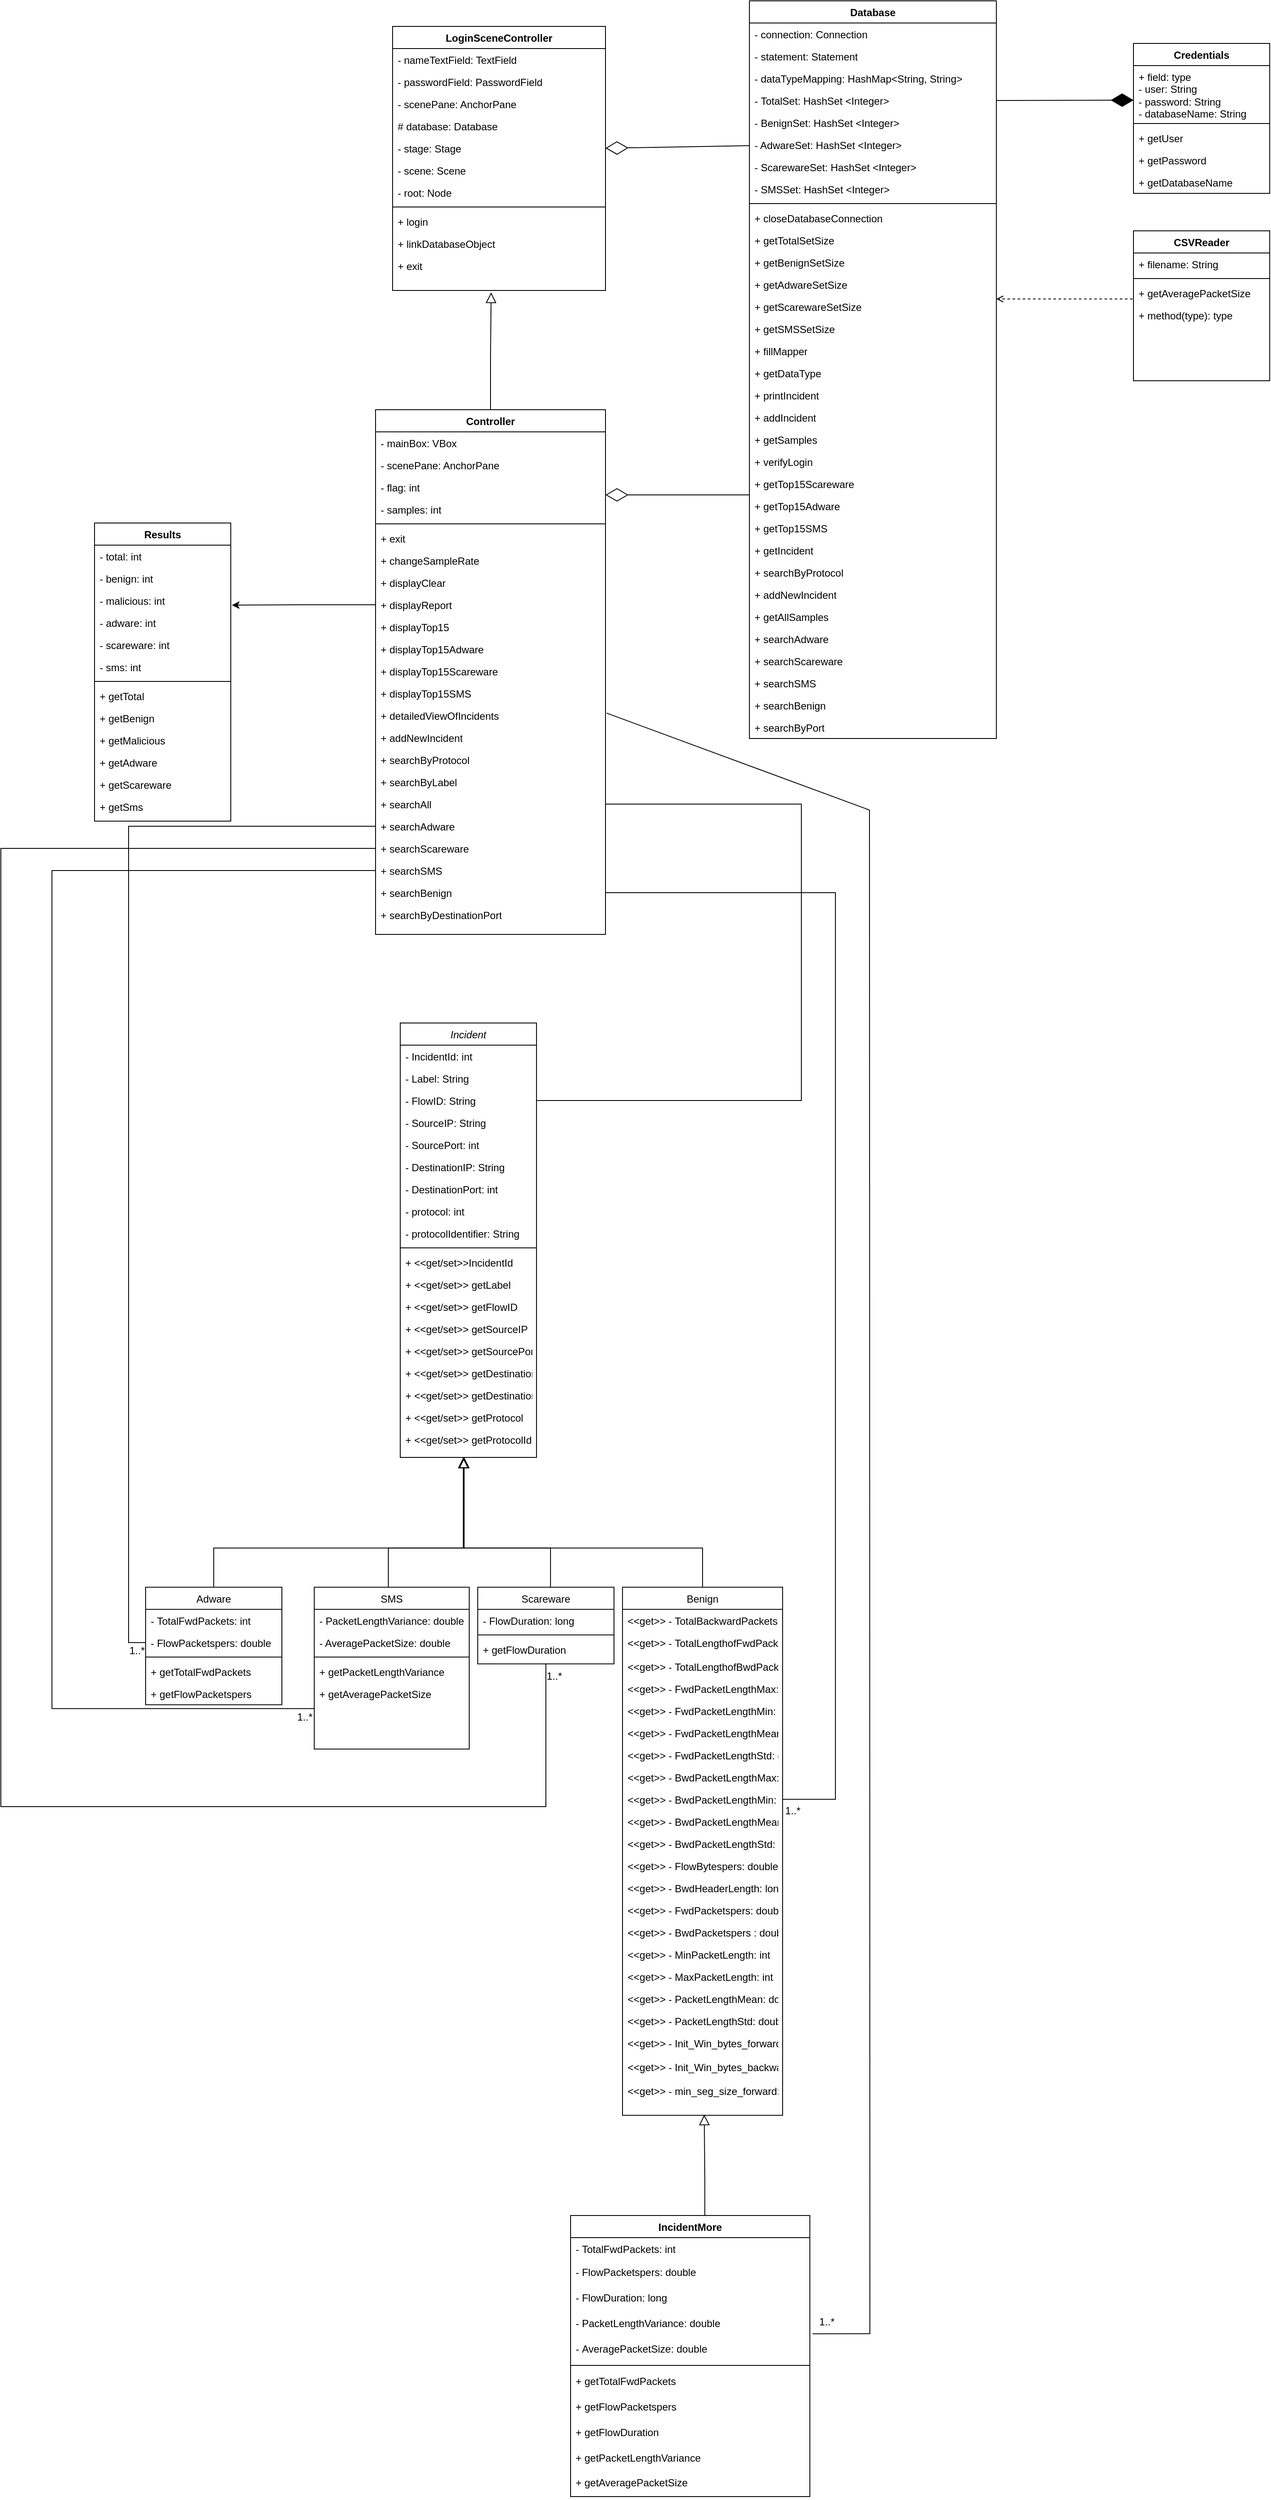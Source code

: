 <mxfile version="22.1.3" type="device">
  <diagram id="C5RBs43oDa-KdzZeNtuy" name="Page-1">
    <mxGraphModel dx="2577" dy="2126" grid="1" gridSize="10" guides="1" tooltips="1" connect="1" arrows="1" fold="1" page="1" pageScale="1" pageWidth="827" pageHeight="1169" math="0" shadow="0">
      <root>
        <mxCell id="WIyWlLk6GJQsqaUBKTNV-0" />
        <mxCell id="WIyWlLk6GJQsqaUBKTNV-1" parent="WIyWlLk6GJQsqaUBKTNV-0" />
        <mxCell id="zkfFHV4jXpPFQw0GAbJ--0" value="Incident" style="swimlane;fontStyle=2;align=center;verticalAlign=top;childLayout=stackLayout;horizontal=1;startSize=26;horizontalStack=0;resizeParent=1;resizeLast=0;collapsible=1;marginBottom=0;rounded=0;shadow=0;strokeWidth=1;" parent="WIyWlLk6GJQsqaUBKTNV-1" vertex="1">
          <mxGeometry x="-271" y="60" width="160" height="510" as="geometry">
            <mxRectangle x="230" y="140" width="160" height="26" as="alternateBounds" />
          </mxGeometry>
        </mxCell>
        <mxCell id="zkfFHV4jXpPFQw0GAbJ--1" value="- IncidentId: int" style="text;align=left;verticalAlign=top;spacingLeft=4;spacingRight=4;overflow=hidden;rotatable=0;points=[[0,0.5],[1,0.5]];portConstraint=eastwest;" parent="zkfFHV4jXpPFQw0GAbJ--0" vertex="1">
          <mxGeometry y="26" width="160" height="26" as="geometry" />
        </mxCell>
        <mxCell id="zkfFHV4jXpPFQw0GAbJ--2" value="- Label: String" style="text;align=left;verticalAlign=top;spacingLeft=4;spacingRight=4;overflow=hidden;rotatable=0;points=[[0,0.5],[1,0.5]];portConstraint=eastwest;rounded=0;shadow=0;html=0;" parent="zkfFHV4jXpPFQw0GAbJ--0" vertex="1">
          <mxGeometry y="52" width="160" height="26" as="geometry" />
        </mxCell>
        <mxCell id="zkfFHV4jXpPFQw0GAbJ--3" value="- FlowID: String" style="text;align=left;verticalAlign=top;spacingLeft=4;spacingRight=4;overflow=hidden;rotatable=0;points=[[0,0.5],[1,0.5]];portConstraint=eastwest;rounded=0;shadow=0;html=0;" parent="zkfFHV4jXpPFQw0GAbJ--0" vertex="1">
          <mxGeometry y="78" width="160" height="26" as="geometry" />
        </mxCell>
        <mxCell id="zkfFHV4jXpPFQw0GAbJ--5" value="- SourceIP: String" style="text;align=left;verticalAlign=top;spacingLeft=4;spacingRight=4;overflow=hidden;rotatable=0;points=[[0,0.5],[1,0.5]];portConstraint=eastwest;" parent="zkfFHV4jXpPFQw0GAbJ--0" vertex="1">
          <mxGeometry y="104" width="160" height="26" as="geometry" />
        </mxCell>
        <mxCell id="5ml-Bbg17F_reLXBtUsv-0" value="- SourcePort: int" style="text;align=left;verticalAlign=top;spacingLeft=4;spacingRight=4;overflow=hidden;rotatable=0;points=[[0,0.5],[1,0.5]];portConstraint=eastwest;" parent="zkfFHV4jXpPFQw0GAbJ--0" vertex="1">
          <mxGeometry y="130" width="160" height="26" as="geometry" />
        </mxCell>
        <mxCell id="5ml-Bbg17F_reLXBtUsv-2" value="- DestinationIP: String" style="text;align=left;verticalAlign=top;spacingLeft=4;spacingRight=4;overflow=hidden;rotatable=0;points=[[0,0.5],[1,0.5]];portConstraint=eastwest;" parent="zkfFHV4jXpPFQw0GAbJ--0" vertex="1">
          <mxGeometry y="156" width="160" height="26" as="geometry" />
        </mxCell>
        <mxCell id="5ml-Bbg17F_reLXBtUsv-1" value="- DestinationPort: int" style="text;align=left;verticalAlign=top;spacingLeft=4;spacingRight=4;overflow=hidden;rotatable=0;points=[[0,0.5],[1,0.5]];portConstraint=eastwest;" parent="zkfFHV4jXpPFQw0GAbJ--0" vertex="1">
          <mxGeometry y="182" width="160" height="26" as="geometry" />
        </mxCell>
        <mxCell id="5ml-Bbg17F_reLXBtUsv-4" value="- protocol: int" style="text;align=left;verticalAlign=top;spacingLeft=4;spacingRight=4;overflow=hidden;rotatable=0;points=[[0,0.5],[1,0.5]];portConstraint=eastwest;" parent="zkfFHV4jXpPFQw0GAbJ--0" vertex="1">
          <mxGeometry y="208" width="160" height="26" as="geometry" />
        </mxCell>
        <mxCell id="5ml-Bbg17F_reLXBtUsv-3" value="- protocolIdentifier: String" style="text;align=left;verticalAlign=top;spacingLeft=4;spacingRight=4;overflow=hidden;rotatable=0;points=[[0,0.5],[1,0.5]];portConstraint=eastwest;" parent="zkfFHV4jXpPFQw0GAbJ--0" vertex="1">
          <mxGeometry y="234" width="160" height="26" as="geometry" />
        </mxCell>
        <mxCell id="zkfFHV4jXpPFQw0GAbJ--4" value="" style="line;html=1;strokeWidth=1;align=left;verticalAlign=middle;spacingTop=-1;spacingLeft=3;spacingRight=3;rotatable=0;labelPosition=right;points=[];portConstraint=eastwest;" parent="zkfFHV4jXpPFQw0GAbJ--0" vertex="1">
          <mxGeometry y="260" width="160" height="8" as="geometry" />
        </mxCell>
        <mxCell id="5ml-Bbg17F_reLXBtUsv-14" value="+ &lt;&lt;get/set&gt;&gt;IncidentId" style="text;align=left;verticalAlign=top;spacingLeft=4;spacingRight=4;overflow=hidden;rotatable=0;points=[[0,0.5],[1,0.5]];portConstraint=eastwest;" parent="zkfFHV4jXpPFQw0GAbJ--0" vertex="1">
          <mxGeometry y="268" width="160" height="26" as="geometry" />
        </mxCell>
        <mxCell id="5ml-Bbg17F_reLXBtUsv-13" value="+ &lt;&lt;get/set&gt;&gt; getLabel" style="text;align=left;verticalAlign=top;spacingLeft=4;spacingRight=4;overflow=hidden;rotatable=0;points=[[0,0.5],[1,0.5]];portConstraint=eastwest;" parent="zkfFHV4jXpPFQw0GAbJ--0" vertex="1">
          <mxGeometry y="294" width="160" height="26" as="geometry" />
        </mxCell>
        <mxCell id="5ml-Bbg17F_reLXBtUsv-12" value="+ &lt;&lt;get/set&gt;&gt; getFlowID" style="text;align=left;verticalAlign=top;spacingLeft=4;spacingRight=4;overflow=hidden;rotatable=0;points=[[0,0.5],[1,0.5]];portConstraint=eastwest;" parent="zkfFHV4jXpPFQw0GAbJ--0" vertex="1">
          <mxGeometry y="320" width="160" height="26" as="geometry" />
        </mxCell>
        <mxCell id="5ml-Bbg17F_reLXBtUsv-11" value="+ &lt;&lt;get/set&gt;&gt; getSourceIP" style="text;align=left;verticalAlign=top;spacingLeft=4;spacingRight=4;overflow=hidden;rotatable=0;points=[[0,0.5],[1,0.5]];portConstraint=eastwest;" parent="zkfFHV4jXpPFQw0GAbJ--0" vertex="1">
          <mxGeometry y="346" width="160" height="26" as="geometry" />
        </mxCell>
        <mxCell id="5ml-Bbg17F_reLXBtUsv-10" value="+ &lt;&lt;get/set&gt;&gt; getSourcePort" style="text;align=left;verticalAlign=top;spacingLeft=4;spacingRight=4;overflow=hidden;rotatable=0;points=[[0,0.5],[1,0.5]];portConstraint=eastwest;" parent="zkfFHV4jXpPFQw0GAbJ--0" vertex="1">
          <mxGeometry y="372" width="160" height="26" as="geometry" />
        </mxCell>
        <mxCell id="5ml-Bbg17F_reLXBtUsv-9" value="+ &lt;&lt;get/set&gt;&gt; getDestinationIP" style="text;align=left;verticalAlign=top;spacingLeft=4;spacingRight=4;overflow=hidden;rotatable=0;points=[[0,0.5],[1,0.5]];portConstraint=eastwest;" parent="zkfFHV4jXpPFQw0GAbJ--0" vertex="1">
          <mxGeometry y="398" width="160" height="26" as="geometry" />
        </mxCell>
        <mxCell id="5ml-Bbg17F_reLXBtUsv-8" value="+ &lt;&lt;get/set&gt;&gt; getDestinationPort" style="text;align=left;verticalAlign=top;spacingLeft=4;spacingRight=4;overflow=hidden;rotatable=0;points=[[0,0.5],[1,0.5]];portConstraint=eastwest;rounded=0;shadow=0;html=0;" parent="zkfFHV4jXpPFQw0GAbJ--0" vertex="1">
          <mxGeometry y="424" width="160" height="26" as="geometry" />
        </mxCell>
        <mxCell id="5ml-Bbg17F_reLXBtUsv-7" value="+ &lt;&lt;get/set&gt;&gt; getProtocol" style="text;align=left;verticalAlign=top;spacingLeft=4;spacingRight=4;overflow=hidden;rotatable=0;points=[[0,0.5],[1,0.5]];portConstraint=eastwest;rounded=0;shadow=0;html=0;" parent="zkfFHV4jXpPFQw0GAbJ--0" vertex="1">
          <mxGeometry y="450" width="160" height="26" as="geometry" />
        </mxCell>
        <mxCell id="5ml-Bbg17F_reLXBtUsv-6" value="+ &lt;&lt;get/set&gt;&gt; getProtocolIdentifier" style="text;align=left;verticalAlign=top;spacingLeft=4;spacingRight=4;overflow=hidden;rotatable=0;points=[[0,0.5],[1,0.5]];portConstraint=eastwest;" parent="zkfFHV4jXpPFQw0GAbJ--0" vertex="1">
          <mxGeometry y="476" width="160" height="26" as="geometry" />
        </mxCell>
        <mxCell id="zkfFHV4jXpPFQw0GAbJ--6" value="Adware" style="swimlane;fontStyle=0;align=center;verticalAlign=top;childLayout=stackLayout;horizontal=1;startSize=26;horizontalStack=0;resizeParent=1;resizeLast=0;collapsible=1;marginBottom=0;rounded=0;shadow=0;strokeWidth=1;" parent="WIyWlLk6GJQsqaUBKTNV-1" vertex="1">
          <mxGeometry x="-570" y="722.43" width="160" height="138" as="geometry">
            <mxRectangle x="130" y="380" width="160" height="26" as="alternateBounds" />
          </mxGeometry>
        </mxCell>
        <mxCell id="zkfFHV4jXpPFQw0GAbJ--7" value="- TotalFwdPackets: int" style="text;align=left;verticalAlign=top;spacingLeft=4;spacingRight=4;overflow=hidden;rotatable=0;points=[[0,0.5],[1,0.5]];portConstraint=eastwest;" parent="zkfFHV4jXpPFQw0GAbJ--6" vertex="1">
          <mxGeometry y="26" width="160" height="26" as="geometry" />
        </mxCell>
        <mxCell id="zkfFHV4jXpPFQw0GAbJ--8" value="- FlowPacketspers: double" style="text;align=left;verticalAlign=top;spacingLeft=4;spacingRight=4;overflow=hidden;rotatable=0;points=[[0,0.5],[1,0.5]];portConstraint=eastwest;rounded=0;shadow=0;html=0;" parent="zkfFHV4jXpPFQw0GAbJ--6" vertex="1">
          <mxGeometry y="52" width="160" height="26" as="geometry" />
        </mxCell>
        <mxCell id="zkfFHV4jXpPFQw0GAbJ--9" value="" style="line;html=1;strokeWidth=1;align=left;verticalAlign=middle;spacingTop=-1;spacingLeft=3;spacingRight=3;rotatable=0;labelPosition=right;points=[];portConstraint=eastwest;" parent="zkfFHV4jXpPFQw0GAbJ--6" vertex="1">
          <mxGeometry y="78" width="160" height="8" as="geometry" />
        </mxCell>
        <mxCell id="zkfFHV4jXpPFQw0GAbJ--10" value="+ getTotalFwdPackets" style="text;align=left;verticalAlign=top;spacingLeft=4;spacingRight=4;overflow=hidden;rotatable=0;points=[[0,0.5],[1,0.5]];portConstraint=eastwest;fontStyle=0" parent="zkfFHV4jXpPFQw0GAbJ--6" vertex="1">
          <mxGeometry y="86" width="160" height="26" as="geometry" />
        </mxCell>
        <mxCell id="zkfFHV4jXpPFQw0GAbJ--11" value="+ getFlowPacketspers" style="text;align=left;verticalAlign=top;spacingLeft=4;spacingRight=4;overflow=hidden;rotatable=0;points=[[0,0.5],[1,0.5]];portConstraint=eastwest;" parent="zkfFHV4jXpPFQw0GAbJ--6" vertex="1">
          <mxGeometry y="112" width="160" height="26" as="geometry" />
        </mxCell>
        <mxCell id="zkfFHV4jXpPFQw0GAbJ--13" value="SMS" style="swimlane;fontStyle=0;align=center;verticalAlign=top;childLayout=stackLayout;horizontal=1;startSize=26;horizontalStack=0;resizeParent=1;resizeLast=0;collapsible=1;marginBottom=0;rounded=0;shadow=0;strokeWidth=1;" parent="WIyWlLk6GJQsqaUBKTNV-1" vertex="1">
          <mxGeometry x="-372" y="722.43" width="182" height="190" as="geometry">
            <mxRectangle x="340" y="380" width="170" height="26" as="alternateBounds" />
          </mxGeometry>
        </mxCell>
        <mxCell id="zkfFHV4jXpPFQw0GAbJ--14" value="- PacketLengthVariance: double" style="text;align=left;verticalAlign=top;spacingLeft=4;spacingRight=4;overflow=hidden;rotatable=0;points=[[0,0.5],[1,0.5]];portConstraint=eastwest;" parent="zkfFHV4jXpPFQw0GAbJ--13" vertex="1">
          <mxGeometry y="26" width="182" height="26" as="geometry" />
        </mxCell>
        <mxCell id="5ml-Bbg17F_reLXBtUsv-16" value="- AveragePacketSize: double" style="text;align=left;verticalAlign=top;spacingLeft=4;spacingRight=4;overflow=hidden;rotatable=0;points=[[0,0.5],[1,0.5]];portConstraint=eastwest;" parent="zkfFHV4jXpPFQw0GAbJ--13" vertex="1">
          <mxGeometry y="52" width="182" height="26" as="geometry" />
        </mxCell>
        <mxCell id="5ml-Bbg17F_reLXBtUsv-17" value="" style="line;html=1;strokeWidth=1;align=left;verticalAlign=middle;spacingTop=-1;spacingLeft=3;spacingRight=3;rotatable=0;labelPosition=right;points=[];portConstraint=eastwest;" parent="zkfFHV4jXpPFQw0GAbJ--13" vertex="1">
          <mxGeometry y="78" width="182" height="8" as="geometry" />
        </mxCell>
        <mxCell id="5ml-Bbg17F_reLXBtUsv-19" value="+ getPacketLengthVariance" style="text;align=left;verticalAlign=top;spacingLeft=4;spacingRight=4;overflow=hidden;rotatable=0;points=[[0,0.5],[1,0.5]];portConstraint=eastwest;" parent="zkfFHV4jXpPFQw0GAbJ--13" vertex="1">
          <mxGeometry y="86" width="182" height="26" as="geometry" />
        </mxCell>
        <mxCell id="5ml-Bbg17F_reLXBtUsv-18" value="+ getAveragePacketSize" style="text;align=left;verticalAlign=top;spacingLeft=4;spacingRight=4;overflow=hidden;rotatable=0;points=[[0,0.5],[1,0.5]];portConstraint=eastwest;" parent="zkfFHV4jXpPFQw0GAbJ--13" vertex="1">
          <mxGeometry y="112" width="182" height="26" as="geometry" />
        </mxCell>
        <mxCell id="zkfFHV4jXpPFQw0GAbJ--16" value="" style="endArrow=block;endSize=10;endFill=0;shadow=0;strokeWidth=1;rounded=0;edgeStyle=elbowEdgeStyle;elbow=vertical;" parent="WIyWlLk6GJQsqaUBKTNV-1" edge="1">
          <mxGeometry width="160" relative="1" as="geometry">
            <mxPoint x="-285" y="722.43" as="sourcePoint" />
            <mxPoint x="-197" y="570" as="targetPoint" />
            <Array as="points">
              <mxPoint x="-197" y="676.43" />
            </Array>
          </mxGeometry>
        </mxCell>
        <mxCell id="aVOMNLlDnLgEeCud0R0b-0" value="Scareware" style="swimlane;fontStyle=0;align=center;verticalAlign=top;childLayout=stackLayout;horizontal=1;startSize=26;horizontalStack=0;resizeParent=1;resizeLast=0;collapsible=1;marginBottom=0;rounded=0;shadow=0;strokeWidth=1;" parent="WIyWlLk6GJQsqaUBKTNV-1" vertex="1">
          <mxGeometry x="-180" y="722.43" width="160" height="90" as="geometry">
            <mxRectangle x="472" y="360" width="170" height="26" as="alternateBounds" />
          </mxGeometry>
        </mxCell>
        <mxCell id="aVOMNLlDnLgEeCud0R0b-1" value="- FlowDuration: long" style="text;align=left;verticalAlign=top;spacingLeft=4;spacingRight=4;overflow=hidden;rotatable=0;points=[[0,0.5],[1,0.5]];portConstraint=eastwest;" parent="aVOMNLlDnLgEeCud0R0b-0" vertex="1">
          <mxGeometry y="26" width="160" height="26" as="geometry" />
        </mxCell>
        <mxCell id="aVOMNLlDnLgEeCud0R0b-2" value="" style="line;html=1;strokeWidth=1;align=left;verticalAlign=middle;spacingTop=-1;spacingLeft=3;spacingRight=3;rotatable=0;labelPosition=right;points=[];portConstraint=eastwest;" parent="aVOMNLlDnLgEeCud0R0b-0" vertex="1">
          <mxGeometry y="52" width="160" height="8" as="geometry" />
        </mxCell>
        <mxCell id="5ml-Bbg17F_reLXBtUsv-20" value="+ getFlowDuration" style="text;align=left;verticalAlign=top;spacingLeft=4;spacingRight=4;overflow=hidden;rotatable=0;points=[[0,0.5],[1,0.5]];portConstraint=eastwest;" parent="aVOMNLlDnLgEeCud0R0b-0" vertex="1">
          <mxGeometry y="60" width="160" height="26" as="geometry" />
        </mxCell>
        <mxCell id="aVOMNLlDnLgEeCud0R0b-3" value="Benign" style="swimlane;fontStyle=0;align=center;verticalAlign=top;childLayout=stackLayout;horizontal=1;startSize=26;horizontalStack=0;resizeParent=1;resizeLast=0;collapsible=1;marginBottom=0;rounded=0;shadow=0;strokeWidth=1;" parent="WIyWlLk6GJQsqaUBKTNV-1" vertex="1">
          <mxGeometry x="-10" y="722.43" width="188" height="620" as="geometry">
            <mxRectangle x="340" y="380" width="170" height="26" as="alternateBounds" />
          </mxGeometry>
        </mxCell>
        <mxCell id="aVOMNLlDnLgEeCud0R0b-4" value="&lt;&lt;get&gt;&gt; - TotalBackwardPackets: int" style="text;align=left;verticalAlign=top;spacingLeft=4;spacingRight=4;overflow=hidden;rotatable=0;points=[[0,0.5],[1,0.5]];portConstraint=eastwest;" parent="aVOMNLlDnLgEeCud0R0b-3" vertex="1">
          <mxGeometry y="26" width="188" height="26" as="geometry" />
        </mxCell>
        <mxCell id="5ml-Bbg17F_reLXBtUsv-22" value="&lt;&lt;get&gt;&gt; - TotalLengthofFwdPackets: int" style="text;align=left;verticalAlign=top;spacingLeft=4;spacingRight=4;overflow=hidden;rotatable=0;points=[[0,0.5],[1,0.5]];portConstraint=eastwest;" parent="aVOMNLlDnLgEeCud0R0b-3" vertex="1">
          <mxGeometry y="52" width="188" height="28" as="geometry" />
        </mxCell>
        <mxCell id="5ml-Bbg17F_reLXBtUsv-21" value="&lt;&lt;get&gt;&gt; - TotalLengthofBwdPackets: int" style="text;align=left;verticalAlign=top;spacingLeft=4;spacingRight=4;overflow=hidden;rotatable=0;points=[[0,0.5],[1,0.5]];portConstraint=eastwest;" parent="aVOMNLlDnLgEeCud0R0b-3" vertex="1">
          <mxGeometry y="80" width="188" height="26" as="geometry" />
        </mxCell>
        <mxCell id="5ml-Bbg17F_reLXBtUsv-23" value="&lt;&lt;get&gt;&gt; - FwdPacketLengthMax: int" style="text;align=left;verticalAlign=top;spacingLeft=4;spacingRight=4;overflow=hidden;rotatable=0;points=[[0,0.5],[1,0.5]];portConstraint=eastwest;" parent="aVOMNLlDnLgEeCud0R0b-3" vertex="1">
          <mxGeometry y="106" width="188" height="26" as="geometry" />
        </mxCell>
        <mxCell id="5ml-Bbg17F_reLXBtUsv-30" value="&lt;&lt;get&gt;&gt; - FwdPacketLengthMin: int" style="text;align=left;verticalAlign=top;spacingLeft=4;spacingRight=4;overflow=hidden;rotatable=0;points=[[0,0.5],[1,0.5]];portConstraint=eastwest;" parent="aVOMNLlDnLgEeCud0R0b-3" vertex="1">
          <mxGeometry y="132" width="188" height="26" as="geometry" />
        </mxCell>
        <mxCell id="5ml-Bbg17F_reLXBtUsv-29" value="&lt;&lt;get&gt;&gt; - FwdPacketLengthMean: double" style="text;align=left;verticalAlign=top;spacingLeft=4;spacingRight=4;overflow=hidden;rotatable=0;points=[[0,0.5],[1,0.5]];portConstraint=eastwest;" parent="aVOMNLlDnLgEeCud0R0b-3" vertex="1">
          <mxGeometry y="158" width="188" height="26" as="geometry" />
        </mxCell>
        <mxCell id="5ml-Bbg17F_reLXBtUsv-28" value="&lt;&lt;get&gt;&gt; - FwdPacketLengthStd: double" style="text;align=left;verticalAlign=top;spacingLeft=4;spacingRight=4;overflow=hidden;rotatable=0;points=[[0,0.5],[1,0.5]];portConstraint=eastwest;" parent="aVOMNLlDnLgEeCud0R0b-3" vertex="1">
          <mxGeometry y="184" width="188" height="26" as="geometry" />
        </mxCell>
        <mxCell id="5ml-Bbg17F_reLXBtUsv-27" value="&lt;&lt;get&gt;&gt; - BwdPacketLengthMax: int" style="text;align=left;verticalAlign=top;spacingLeft=4;spacingRight=4;overflow=hidden;rotatable=0;points=[[0,0.5],[1,0.5]];portConstraint=eastwest;" parent="aVOMNLlDnLgEeCud0R0b-3" vertex="1">
          <mxGeometry y="210" width="188" height="26" as="geometry" />
        </mxCell>
        <mxCell id="5ml-Bbg17F_reLXBtUsv-26" value="&lt;&lt;get&gt;&gt; - BwdPacketLengthMin: int" style="text;align=left;verticalAlign=top;spacingLeft=4;spacingRight=4;overflow=hidden;rotatable=0;points=[[0,0.5],[1,0.5]];portConstraint=eastwest;" parent="aVOMNLlDnLgEeCud0R0b-3" vertex="1">
          <mxGeometry y="236" width="188" height="26" as="geometry" />
        </mxCell>
        <mxCell id="5ml-Bbg17F_reLXBtUsv-25" value="&lt;&lt;get&gt;&gt; - BwdPacketLengthMean: double" style="text;align=left;verticalAlign=top;spacingLeft=4;spacingRight=4;overflow=hidden;rotatable=0;points=[[0,0.5],[1,0.5]];portConstraint=eastwest;" parent="aVOMNLlDnLgEeCud0R0b-3" vertex="1">
          <mxGeometry y="262" width="188" height="26" as="geometry" />
        </mxCell>
        <mxCell id="5ml-Bbg17F_reLXBtUsv-38" value="&lt;&lt;get&gt;&gt; - BwdPacketLengthStd: double" style="text;align=left;verticalAlign=top;spacingLeft=4;spacingRight=4;overflow=hidden;rotatable=0;points=[[0,0.5],[1,0.5]];portConstraint=eastwest;" parent="aVOMNLlDnLgEeCud0R0b-3" vertex="1">
          <mxGeometry y="288" width="188" height="26" as="geometry" />
        </mxCell>
        <mxCell id="5ml-Bbg17F_reLXBtUsv-37" value="&lt;&lt;get&gt;&gt; - FlowBytespers: double" style="text;align=left;verticalAlign=top;spacingLeft=4;spacingRight=4;overflow=hidden;rotatable=0;points=[[0,0.5],[1,0.5]];portConstraint=eastwest;" parent="aVOMNLlDnLgEeCud0R0b-3" vertex="1">
          <mxGeometry y="314" width="188" height="26" as="geometry" />
        </mxCell>
        <mxCell id="5ml-Bbg17F_reLXBtUsv-36" value="&lt;&lt;get&gt;&gt; - BwdHeaderLength: long" style="text;align=left;verticalAlign=top;spacingLeft=4;spacingRight=4;overflow=hidden;rotatable=0;points=[[0,0.5],[1,0.5]];portConstraint=eastwest;" parent="aVOMNLlDnLgEeCud0R0b-3" vertex="1">
          <mxGeometry y="340" width="188" height="26" as="geometry" />
        </mxCell>
        <mxCell id="5ml-Bbg17F_reLXBtUsv-35" value="&lt;&lt;get&gt;&gt; - FwdPacketspers: double" style="text;align=left;verticalAlign=top;spacingLeft=4;spacingRight=4;overflow=hidden;rotatable=0;points=[[0,0.5],[1,0.5]];portConstraint=eastwest;" parent="aVOMNLlDnLgEeCud0R0b-3" vertex="1">
          <mxGeometry y="366" width="188" height="26" as="geometry" />
        </mxCell>
        <mxCell id="5ml-Bbg17F_reLXBtUsv-34" value="&lt;&lt;get&gt;&gt; - BwdPacketspers : double" style="text;align=left;verticalAlign=top;spacingLeft=4;spacingRight=4;overflow=hidden;rotatable=0;points=[[0,0.5],[1,0.5]];portConstraint=eastwest;" parent="aVOMNLlDnLgEeCud0R0b-3" vertex="1">
          <mxGeometry y="392" width="188" height="26" as="geometry" />
        </mxCell>
        <mxCell id="5ml-Bbg17F_reLXBtUsv-33" value="&lt;&lt;get&gt;&gt; - MinPacketLength: int" style="text;align=left;verticalAlign=top;spacingLeft=4;spacingRight=4;overflow=hidden;rotatable=0;points=[[0,0.5],[1,0.5]];portConstraint=eastwest;" parent="aVOMNLlDnLgEeCud0R0b-3" vertex="1">
          <mxGeometry y="418" width="188" height="26" as="geometry" />
        </mxCell>
        <mxCell id="5ml-Bbg17F_reLXBtUsv-32" value="&lt;&lt;get&gt;&gt; - MaxPacketLength: int" style="text;align=left;verticalAlign=top;spacingLeft=4;spacingRight=4;overflow=hidden;rotatable=0;points=[[0,0.5],[1,0.5]];portConstraint=eastwest;" parent="aVOMNLlDnLgEeCud0R0b-3" vertex="1">
          <mxGeometry y="444" width="188" height="26" as="geometry" />
        </mxCell>
        <mxCell id="5ml-Bbg17F_reLXBtUsv-31" value="&lt;&lt;get&gt;&gt; - PacketLengthMean: double" style="text;align=left;verticalAlign=top;spacingLeft=4;spacingRight=4;overflow=hidden;rotatable=0;points=[[0,0.5],[1,0.5]];portConstraint=eastwest;" parent="aVOMNLlDnLgEeCud0R0b-3" vertex="1">
          <mxGeometry y="470" width="188" height="26" as="geometry" />
        </mxCell>
        <mxCell id="5ml-Bbg17F_reLXBtUsv-24" value="&lt;&lt;get&gt;&gt; - PacketLengthStd: double" style="text;align=left;verticalAlign=top;spacingLeft=4;spacingRight=4;overflow=hidden;rotatable=0;points=[[0,0.5],[1,0.5]];portConstraint=eastwest;" parent="aVOMNLlDnLgEeCud0R0b-3" vertex="1">
          <mxGeometry y="496" width="188" height="26" as="geometry" />
        </mxCell>
        <mxCell id="5ml-Bbg17F_reLXBtUsv-40" value="&lt;&lt;get&gt;&gt; - Init_Win_bytes_forward: int" style="text;align=left;verticalAlign=top;spacingLeft=4;spacingRight=4;overflow=hidden;rotatable=0;points=[[0,0.5],[1,0.5]];portConstraint=eastwest;" parent="aVOMNLlDnLgEeCud0R0b-3" vertex="1">
          <mxGeometry y="522" width="188" height="28" as="geometry" />
        </mxCell>
        <mxCell id="5ml-Bbg17F_reLXBtUsv-39" value="&lt;&lt;get&gt;&gt; - Init_Win_bytes_backward: int" style="text;align=left;verticalAlign=top;spacingLeft=4;spacingRight=4;overflow=hidden;rotatable=0;points=[[0,0.5],[1,0.5]];portConstraint=eastwest;" parent="aVOMNLlDnLgEeCud0R0b-3" vertex="1">
          <mxGeometry y="550" width="188" height="28" as="geometry" />
        </mxCell>
        <mxCell id="5ml-Bbg17F_reLXBtUsv-41" value="&lt;&lt;get&gt;&gt; - min_seg_size_forward: int" style="text;align=left;verticalAlign=top;spacingLeft=4;spacingRight=4;overflow=hidden;rotatable=0;points=[[0,0.5],[1,0.5]];portConstraint=eastwest;" parent="aVOMNLlDnLgEeCud0R0b-3" vertex="1">
          <mxGeometry y="578" width="188" height="28" as="geometry" />
        </mxCell>
        <mxCell id="aVOMNLlDnLgEeCud0R0b-11" value="" style="endArrow=block;endSize=10;endFill=0;shadow=0;strokeWidth=1;rounded=0;edgeStyle=elbowEdgeStyle;elbow=vertical;exitX=0.534;exitY=0.005;exitDx=0;exitDy=0;exitPerimeter=0;" parent="WIyWlLk6GJQsqaUBKTNV-1" source="aVOMNLlDnLgEeCud0R0b-0" edge="1">
          <mxGeometry width="160" relative="1" as="geometry">
            <mxPoint x="-122.76" y="722.1" as="sourcePoint" />
            <mxPoint x="-196" y="570" as="targetPoint" />
            <Array as="points">
              <mxPoint x="-157" y="676.43" />
            </Array>
          </mxGeometry>
        </mxCell>
        <mxCell id="aVOMNLlDnLgEeCud0R0b-12" value="" style="endArrow=block;endSize=10;endFill=0;shadow=0;strokeWidth=1;rounded=0;edgeStyle=elbowEdgeStyle;elbow=vertical;exitX=0.5;exitY=0;exitDx=0;exitDy=0;" parent="WIyWlLk6GJQsqaUBKTNV-1" source="aVOMNLlDnLgEeCud0R0b-3" edge="1">
          <mxGeometry width="160" relative="1" as="geometry">
            <mxPoint x="42.44" y="723.5" as="sourcePoint" />
            <mxPoint x="-196" y="570" as="targetPoint" />
            <Array as="points">
              <mxPoint x="-77" y="676.43" />
              <mxPoint x="-71.56" y="685.43" />
            </Array>
          </mxGeometry>
        </mxCell>
        <mxCell id="aVOMNLlDnLgEeCud0R0b-18" value="CSVReader" style="swimlane;fontStyle=1;align=center;verticalAlign=top;childLayout=stackLayout;horizontal=1;startSize=26;horizontalStack=0;resizeParent=1;resizeParentMax=0;resizeLast=0;collapsible=1;marginBottom=0;whiteSpace=wrap;html=1;" parent="WIyWlLk6GJQsqaUBKTNV-1" vertex="1">
          <mxGeometry x="590" y="-870" width="160" height="176" as="geometry" />
        </mxCell>
        <mxCell id="aVOMNLlDnLgEeCud0R0b-19" value="+ filename: String" style="text;strokeColor=none;fillColor=none;align=left;verticalAlign=top;spacingLeft=4;spacingRight=4;overflow=hidden;rotatable=0;points=[[0,0.5],[1,0.5]];portConstraint=eastwest;whiteSpace=wrap;html=1;" parent="aVOMNLlDnLgEeCud0R0b-18" vertex="1">
          <mxGeometry y="26" width="160" height="26" as="geometry" />
        </mxCell>
        <mxCell id="aVOMNLlDnLgEeCud0R0b-20" value="" style="line;strokeWidth=1;fillColor=none;align=left;verticalAlign=middle;spacingTop=-1;spacingLeft=3;spacingRight=3;rotatable=0;labelPosition=right;points=[];portConstraint=eastwest;strokeColor=inherit;" parent="aVOMNLlDnLgEeCud0R0b-18" vertex="1">
          <mxGeometry y="52" width="160" height="8" as="geometry" />
        </mxCell>
        <mxCell id="5ml-Bbg17F_reLXBtUsv-59" value="+ getAveragePacketSize" style="text;align=left;verticalAlign=top;spacingLeft=4;spacingRight=4;overflow=hidden;rotatable=0;points=[[0,0.5],[1,0.5]];portConstraint=eastwest;" parent="aVOMNLlDnLgEeCud0R0b-18" vertex="1">
          <mxGeometry y="60" width="160" height="26" as="geometry" />
        </mxCell>
        <mxCell id="aVOMNLlDnLgEeCud0R0b-21" value="+ method(type): type" style="text;strokeColor=none;fillColor=none;align=left;verticalAlign=top;spacingLeft=4;spacingRight=4;overflow=hidden;rotatable=0;points=[[0,0.5],[1,0.5]];portConstraint=eastwest;whiteSpace=wrap;html=1;" parent="aVOMNLlDnLgEeCud0R0b-18" vertex="1">
          <mxGeometry y="86" width="160" height="90" as="geometry" />
        </mxCell>
        <mxCell id="gl7v_galG0PHqOLBkFwV-0" value="Credentials" style="swimlane;fontStyle=1;align=center;verticalAlign=top;childLayout=stackLayout;horizontal=1;startSize=26;horizontalStack=0;resizeParent=1;resizeParentMax=0;resizeLast=0;collapsible=1;marginBottom=0;whiteSpace=wrap;html=1;" parent="WIyWlLk6GJQsqaUBKTNV-1" vertex="1">
          <mxGeometry x="590" y="-1090" width="160" height="176" as="geometry">
            <mxRectangle x="650" y="70" width="110" height="30" as="alternateBounds" />
          </mxGeometry>
        </mxCell>
        <mxCell id="gl7v_galG0PHqOLBkFwV-1" value="+ field: type&lt;br&gt;- user: String&lt;br&gt;- password: String&lt;br&gt;- databaseName: String&lt;br&gt;" style="text;strokeColor=none;fillColor=none;align=left;verticalAlign=top;spacingLeft=4;spacingRight=4;overflow=hidden;rotatable=0;points=[[0,0.5],[1,0.5]];portConstraint=eastwest;whiteSpace=wrap;html=1;" parent="gl7v_galG0PHqOLBkFwV-0" vertex="1">
          <mxGeometry y="26" width="160" height="64" as="geometry" />
        </mxCell>
        <mxCell id="E8v476_gwmgkG3yzF--p-21" value="" style="line;strokeWidth=1;fillColor=none;align=left;verticalAlign=middle;spacingTop=-1;spacingLeft=3;spacingRight=3;rotatable=0;labelPosition=right;points=[];portConstraint=eastwest;strokeColor=inherit;" parent="gl7v_galG0PHqOLBkFwV-0" vertex="1">
          <mxGeometry y="90" width="160" height="8" as="geometry" />
        </mxCell>
        <mxCell id="E8v476_gwmgkG3yzF--p-19" value="+ getUser" style="text;align=left;verticalAlign=top;spacingLeft=4;spacingRight=4;overflow=hidden;rotatable=0;points=[[0,0.5],[1,0.5]];portConstraint=eastwest;" parent="gl7v_galG0PHqOLBkFwV-0" vertex="1">
          <mxGeometry y="98" width="160" height="26" as="geometry" />
        </mxCell>
        <mxCell id="E8v476_gwmgkG3yzF--p-17" value="+ getPassword" style="text;align=left;verticalAlign=top;spacingLeft=4;spacingRight=4;overflow=hidden;rotatable=0;points=[[0,0.5],[1,0.5]];portConstraint=eastwest;" parent="gl7v_galG0PHqOLBkFwV-0" vertex="1">
          <mxGeometry y="124" width="160" height="26" as="geometry" />
        </mxCell>
        <mxCell id="E8v476_gwmgkG3yzF--p-18" value="+ getDatabaseName" style="text;align=left;verticalAlign=top;spacingLeft=4;spacingRight=4;overflow=hidden;rotatable=0;points=[[0,0.5],[1,0.5]];portConstraint=eastwest;" parent="gl7v_galG0PHqOLBkFwV-0" vertex="1">
          <mxGeometry y="150" width="160" height="26" as="geometry" />
        </mxCell>
        <mxCell id="5ml-Bbg17F_reLXBtUsv-47" value="IncidentMore" style="swimlane;fontStyle=1;align=center;verticalAlign=top;childLayout=stackLayout;horizontal=1;startSize=26;horizontalStack=0;resizeParent=1;resizeParentMax=0;resizeLast=0;collapsible=1;marginBottom=0;whiteSpace=wrap;html=1;" parent="WIyWlLk6GJQsqaUBKTNV-1" vertex="1">
          <mxGeometry x="-71" y="1460" width="281" height="330" as="geometry" />
        </mxCell>
        <mxCell id="5ml-Bbg17F_reLXBtUsv-48" value="-&amp;nbsp;TotalFwdPackets: int" style="text;strokeColor=none;fillColor=none;align=left;verticalAlign=top;spacingLeft=4;spacingRight=4;overflow=hidden;rotatable=0;points=[[0,0.5],[1,0.5]];portConstraint=eastwest;whiteSpace=wrap;html=1;" parent="5ml-Bbg17F_reLXBtUsv-47" vertex="1">
          <mxGeometry y="26" width="281" height="26" as="geometry" />
        </mxCell>
        <mxCell id="5ml-Bbg17F_reLXBtUsv-45" value="-&amp;nbsp;FlowPacketspers: double" style="text;strokeColor=none;fillColor=none;align=left;verticalAlign=middle;spacingLeft=4;spacingRight=4;overflow=hidden;points=[[0,0.5],[1,0.5]];portConstraint=eastwest;rotatable=0;whiteSpace=wrap;html=1;" parent="5ml-Bbg17F_reLXBtUsv-47" vertex="1">
          <mxGeometry y="52" width="281" height="30" as="geometry" />
        </mxCell>
        <mxCell id="5ml-Bbg17F_reLXBtUsv-51" value="-&amp;nbsp;FlowDuration: long" style="text;strokeColor=none;fillColor=none;align=left;verticalAlign=middle;spacingLeft=4;spacingRight=4;overflow=hidden;points=[[0,0.5],[1,0.5]];portConstraint=eastwest;rotatable=0;whiteSpace=wrap;html=1;" parent="5ml-Bbg17F_reLXBtUsv-47" vertex="1">
          <mxGeometry y="82" width="281" height="30" as="geometry" />
        </mxCell>
        <mxCell id="5ml-Bbg17F_reLXBtUsv-52" value="-&amp;nbsp;PacketLengthVariance: double" style="text;strokeColor=none;fillColor=none;align=left;verticalAlign=middle;spacingLeft=4;spacingRight=4;overflow=hidden;points=[[0,0.5],[1,0.5]];portConstraint=eastwest;rotatable=0;whiteSpace=wrap;html=1;" parent="5ml-Bbg17F_reLXBtUsv-47" vertex="1">
          <mxGeometry y="112" width="281" height="30" as="geometry" />
        </mxCell>
        <mxCell id="5ml-Bbg17F_reLXBtUsv-53" value="-&amp;nbsp;AveragePacketSize: double" style="text;strokeColor=none;fillColor=none;align=left;verticalAlign=middle;spacingLeft=4;spacingRight=4;overflow=hidden;points=[[0,0.5],[1,0.5]];portConstraint=eastwest;rotatable=0;whiteSpace=wrap;html=1;" parent="5ml-Bbg17F_reLXBtUsv-47" vertex="1">
          <mxGeometry y="142" width="281" height="30" as="geometry" />
        </mxCell>
        <mxCell id="5ml-Bbg17F_reLXBtUsv-49" value="" style="line;strokeWidth=1;fillColor=none;align=left;verticalAlign=middle;spacingTop=-1;spacingLeft=3;spacingRight=3;rotatable=0;labelPosition=right;points=[];portConstraint=eastwest;strokeColor=inherit;" parent="5ml-Bbg17F_reLXBtUsv-47" vertex="1">
          <mxGeometry y="172" width="281" height="8" as="geometry" />
        </mxCell>
        <mxCell id="5ml-Bbg17F_reLXBtUsv-54" value="+&amp;nbsp;getTotalFwdPackets" style="text;strokeColor=none;fillColor=none;align=left;verticalAlign=middle;spacingLeft=4;spacingRight=4;overflow=hidden;points=[[0,0.5],[1,0.5]];portConstraint=eastwest;rotatable=0;whiteSpace=wrap;html=1;" parent="5ml-Bbg17F_reLXBtUsv-47" vertex="1">
          <mxGeometry y="180" width="281" height="30" as="geometry" />
        </mxCell>
        <mxCell id="5ml-Bbg17F_reLXBtUsv-57" value="+&amp;nbsp;getFlowPacketspers" style="text;strokeColor=none;fillColor=none;align=left;verticalAlign=middle;spacingLeft=4;spacingRight=4;overflow=hidden;points=[[0,0.5],[1,0.5]];portConstraint=eastwest;rotatable=0;whiteSpace=wrap;html=1;" parent="5ml-Bbg17F_reLXBtUsv-47" vertex="1">
          <mxGeometry y="210" width="281" height="30" as="geometry" />
        </mxCell>
        <mxCell id="5ml-Bbg17F_reLXBtUsv-58" value="+&amp;nbsp;getFlowDuration" style="text;strokeColor=none;fillColor=none;align=left;verticalAlign=middle;spacingLeft=4;spacingRight=4;overflow=hidden;points=[[0,0.5],[1,0.5]];portConstraint=eastwest;rotatable=0;whiteSpace=wrap;html=1;" parent="5ml-Bbg17F_reLXBtUsv-47" vertex="1">
          <mxGeometry y="240" width="281" height="30" as="geometry" />
        </mxCell>
        <mxCell id="5ml-Bbg17F_reLXBtUsv-56" value="+&amp;nbsp;getPacketLengthVariance" style="text;strokeColor=none;fillColor=none;align=left;verticalAlign=middle;spacingLeft=4;spacingRight=4;overflow=hidden;points=[[0,0.5],[1,0.5]];portConstraint=eastwest;rotatable=0;whiteSpace=wrap;html=1;" parent="5ml-Bbg17F_reLXBtUsv-47" vertex="1">
          <mxGeometry y="270" width="281" height="30" as="geometry" />
        </mxCell>
        <mxCell id="5ml-Bbg17F_reLXBtUsv-50" value="+&amp;nbsp;getAveragePacketSize" style="text;strokeColor=none;fillColor=none;align=left;verticalAlign=top;spacingLeft=4;spacingRight=4;overflow=hidden;rotatable=0;points=[[0,0.5],[1,0.5]];portConstraint=eastwest;whiteSpace=wrap;html=1;" parent="5ml-Bbg17F_reLXBtUsv-47" vertex="1">
          <mxGeometry y="300" width="281" height="30" as="geometry" />
        </mxCell>
        <mxCell id="5ml-Bbg17F_reLXBtUsv-60" value="Database" style="swimlane;fontStyle=1;align=center;verticalAlign=top;childLayout=stackLayout;horizontal=1;startSize=26;horizontalStack=0;resizeParent=1;resizeParentMax=0;resizeLast=0;collapsible=1;marginBottom=0;whiteSpace=wrap;html=1;" parent="WIyWlLk6GJQsqaUBKTNV-1" vertex="1">
          <mxGeometry x="139" y="-1140" width="290" height="866" as="geometry">
            <mxRectangle x="1320" y="141" width="100" height="30" as="alternateBounds" />
          </mxGeometry>
        </mxCell>
        <mxCell id="5ml-Bbg17F_reLXBtUsv-61" value="-&amp;nbsp;connection: Connection" style="text;strokeColor=none;fillColor=none;align=left;verticalAlign=top;spacingLeft=4;spacingRight=4;overflow=hidden;rotatable=0;points=[[0,0.5],[1,0.5]];portConstraint=eastwest;whiteSpace=wrap;html=1;" parent="5ml-Bbg17F_reLXBtUsv-60" vertex="1">
          <mxGeometry y="26" width="290" height="26" as="geometry" />
        </mxCell>
        <mxCell id="5ml-Bbg17F_reLXBtUsv-70" value="-&amp;nbsp;statement: Statement" style="text;strokeColor=none;fillColor=none;align=left;verticalAlign=top;spacingLeft=4;spacingRight=4;overflow=hidden;rotatable=0;points=[[0,0.5],[1,0.5]];portConstraint=eastwest;whiteSpace=wrap;html=1;" parent="5ml-Bbg17F_reLXBtUsv-60" vertex="1">
          <mxGeometry y="52" width="290" height="26" as="geometry" />
        </mxCell>
        <mxCell id="5ml-Bbg17F_reLXBtUsv-69" value="-&amp;nbsp;dataTypeMapping: HashMap&amp;lt;String, String&amp;gt;" style="text;strokeColor=none;fillColor=none;align=left;verticalAlign=top;spacingLeft=4;spacingRight=4;overflow=hidden;rotatable=0;points=[[0,0.5],[1,0.5]];portConstraint=eastwest;whiteSpace=wrap;html=1;" parent="5ml-Bbg17F_reLXBtUsv-60" vertex="1">
          <mxGeometry y="78" width="290" height="26" as="geometry" />
        </mxCell>
        <mxCell id="5ml-Bbg17F_reLXBtUsv-68" value="-&amp;nbsp;TotalSet: HashSet &amp;lt;Integer&amp;gt;" style="text;strokeColor=none;fillColor=none;align=left;verticalAlign=top;spacingLeft=4;spacingRight=4;overflow=hidden;rotatable=0;points=[[0,0.5],[1,0.5]];portConstraint=eastwest;whiteSpace=wrap;html=1;" parent="5ml-Bbg17F_reLXBtUsv-60" vertex="1">
          <mxGeometry y="104" width="290" height="26" as="geometry" />
        </mxCell>
        <mxCell id="5ml-Bbg17F_reLXBtUsv-65" value="- BenignSet: HashSet &amp;lt;Integer&amp;gt;" style="text;strokeColor=none;fillColor=none;align=left;verticalAlign=top;spacingLeft=4;spacingRight=4;overflow=hidden;rotatable=0;points=[[0,0.5],[1,0.5]];portConstraint=eastwest;whiteSpace=wrap;html=1;" parent="5ml-Bbg17F_reLXBtUsv-60" vertex="1">
          <mxGeometry y="130" width="290" height="26" as="geometry" />
        </mxCell>
        <mxCell id="5ml-Bbg17F_reLXBtUsv-64" value="- AdwareSet: HashSet &amp;lt;Integer&amp;gt;" style="text;strokeColor=none;fillColor=none;align=left;verticalAlign=top;spacingLeft=4;spacingRight=4;overflow=hidden;rotatable=0;points=[[0,0.5],[1,0.5]];portConstraint=eastwest;whiteSpace=wrap;html=1;" parent="5ml-Bbg17F_reLXBtUsv-60" vertex="1">
          <mxGeometry y="156" width="290" height="26" as="geometry" />
        </mxCell>
        <mxCell id="5ml-Bbg17F_reLXBtUsv-67" value="- ScarewareSet: HashSet &amp;lt;Integer&amp;gt;" style="text;strokeColor=none;fillColor=none;align=left;verticalAlign=top;spacingLeft=4;spacingRight=4;overflow=hidden;rotatable=0;points=[[0,0.5],[1,0.5]];portConstraint=eastwest;whiteSpace=wrap;html=1;" parent="5ml-Bbg17F_reLXBtUsv-60" vertex="1">
          <mxGeometry y="182" width="290" height="26" as="geometry" />
        </mxCell>
        <mxCell id="5ml-Bbg17F_reLXBtUsv-66" value="- SMSSet: HashSet &amp;lt;Integer&amp;gt;" style="text;strokeColor=none;fillColor=none;align=left;verticalAlign=top;spacingLeft=4;spacingRight=4;overflow=hidden;rotatable=0;points=[[0,0.5],[1,0.5]];portConstraint=eastwest;whiteSpace=wrap;html=1;" parent="5ml-Bbg17F_reLXBtUsv-60" vertex="1">
          <mxGeometry y="208" width="290" height="26" as="geometry" />
        </mxCell>
        <mxCell id="5ml-Bbg17F_reLXBtUsv-62" value="" style="line;strokeWidth=1;fillColor=none;align=left;verticalAlign=middle;spacingTop=-1;spacingLeft=3;spacingRight=3;rotatable=0;labelPosition=right;points=[];portConstraint=eastwest;strokeColor=inherit;" parent="5ml-Bbg17F_reLXBtUsv-60" vertex="1">
          <mxGeometry y="234" width="290" height="8" as="geometry" />
        </mxCell>
        <mxCell id="5ml-Bbg17F_reLXBtUsv-97" value="+&amp;nbsp;closeDatabaseConnection" style="text;strokeColor=none;fillColor=none;align=left;verticalAlign=top;spacingLeft=4;spacingRight=4;overflow=hidden;rotatable=0;points=[[0,0.5],[1,0.5]];portConstraint=eastwest;whiteSpace=wrap;html=1;" parent="5ml-Bbg17F_reLXBtUsv-60" vertex="1">
          <mxGeometry y="242" width="290" height="26" as="geometry" />
        </mxCell>
        <mxCell id="5ml-Bbg17F_reLXBtUsv-96" value="+&amp;nbsp;getTotalSetSize" style="text;strokeColor=none;fillColor=none;align=left;verticalAlign=top;spacingLeft=4;spacingRight=4;overflow=hidden;rotatable=0;points=[[0,0.5],[1,0.5]];portConstraint=eastwest;whiteSpace=wrap;html=1;" parent="5ml-Bbg17F_reLXBtUsv-60" vertex="1">
          <mxGeometry y="268" width="290" height="26" as="geometry" />
        </mxCell>
        <mxCell id="5ml-Bbg17F_reLXBtUsv-85" value="+&amp;nbsp;getBenignSetSize" style="text;strokeColor=none;fillColor=none;align=left;verticalAlign=top;spacingLeft=4;spacingRight=4;overflow=hidden;rotatable=0;points=[[0,0.5],[1,0.5]];portConstraint=eastwest;whiteSpace=wrap;html=1;" parent="5ml-Bbg17F_reLXBtUsv-60" vertex="1">
          <mxGeometry y="294" width="290" height="26" as="geometry" />
        </mxCell>
        <mxCell id="5ml-Bbg17F_reLXBtUsv-83" value="+&amp;nbsp;getAdwareSetSize" style="text;strokeColor=none;fillColor=none;align=left;verticalAlign=top;spacingLeft=4;spacingRight=4;overflow=hidden;rotatable=0;points=[[0,0.5],[1,0.5]];portConstraint=eastwest;whiteSpace=wrap;html=1;" parent="5ml-Bbg17F_reLXBtUsv-60" vertex="1">
          <mxGeometry y="320" width="290" height="26" as="geometry" />
        </mxCell>
        <mxCell id="5ml-Bbg17F_reLXBtUsv-84" value="+&amp;nbsp;getScarewareSetSize" style="text;strokeColor=none;fillColor=none;align=left;verticalAlign=top;spacingLeft=4;spacingRight=4;overflow=hidden;rotatable=0;points=[[0,0.5],[1,0.5]];portConstraint=eastwest;whiteSpace=wrap;html=1;" parent="5ml-Bbg17F_reLXBtUsv-60" vertex="1">
          <mxGeometry y="346" width="290" height="26" as="geometry" />
        </mxCell>
        <mxCell id="5ml-Bbg17F_reLXBtUsv-79" value="+&amp;nbsp;getSMSSetSize" style="text;strokeColor=none;fillColor=none;align=left;verticalAlign=top;spacingLeft=4;spacingRight=4;overflow=hidden;rotatable=0;points=[[0,0.5],[1,0.5]];portConstraint=eastwest;whiteSpace=wrap;html=1;" parent="5ml-Bbg17F_reLXBtUsv-60" vertex="1">
          <mxGeometry y="372" width="290" height="26" as="geometry" />
        </mxCell>
        <mxCell id="5ml-Bbg17F_reLXBtUsv-82" value="+&amp;nbsp;fillMapper" style="text;strokeColor=none;fillColor=none;align=left;verticalAlign=top;spacingLeft=4;spacingRight=4;overflow=hidden;rotatable=0;points=[[0,0.5],[1,0.5]];portConstraint=eastwest;whiteSpace=wrap;html=1;" parent="5ml-Bbg17F_reLXBtUsv-60" vertex="1">
          <mxGeometry y="398" width="290" height="26" as="geometry" />
        </mxCell>
        <mxCell id="5ml-Bbg17F_reLXBtUsv-80" value="+&amp;nbsp;getDataType" style="text;strokeColor=none;fillColor=none;align=left;verticalAlign=top;spacingLeft=4;spacingRight=4;overflow=hidden;rotatable=0;points=[[0,0.5],[1,0.5]];portConstraint=eastwest;whiteSpace=wrap;html=1;" parent="5ml-Bbg17F_reLXBtUsv-60" vertex="1">
          <mxGeometry y="424" width="290" height="26" as="geometry" />
        </mxCell>
        <mxCell id="5ml-Bbg17F_reLXBtUsv-90" value="+&amp;nbsp;printIncident" style="text;strokeColor=none;fillColor=none;align=left;verticalAlign=top;spacingLeft=4;spacingRight=4;overflow=hidden;rotatable=0;points=[[0,0.5],[1,0.5]];portConstraint=eastwest;whiteSpace=wrap;html=1;" parent="5ml-Bbg17F_reLXBtUsv-60" vertex="1">
          <mxGeometry y="450" width="290" height="26" as="geometry" />
        </mxCell>
        <mxCell id="5ml-Bbg17F_reLXBtUsv-72" value="+&amp;nbsp;addIncident" style="text;strokeColor=none;fillColor=none;align=left;verticalAlign=top;spacingLeft=4;spacingRight=4;overflow=hidden;rotatable=0;points=[[0,0.5],[1,0.5]];portConstraint=eastwest;whiteSpace=wrap;html=1;" parent="5ml-Bbg17F_reLXBtUsv-60" vertex="1">
          <mxGeometry y="476" width="290" height="26" as="geometry" />
        </mxCell>
        <mxCell id="5ml-Bbg17F_reLXBtUsv-76" value="+&amp;nbsp;getSamples" style="text;strokeColor=none;fillColor=none;align=left;verticalAlign=top;spacingLeft=4;spacingRight=4;overflow=hidden;rotatable=0;points=[[0,0.5],[1,0.5]];portConstraint=eastwest;whiteSpace=wrap;html=1;" parent="5ml-Bbg17F_reLXBtUsv-60" vertex="1">
          <mxGeometry y="502" width="290" height="26" as="geometry" />
        </mxCell>
        <mxCell id="5ml-Bbg17F_reLXBtUsv-78" value="+&amp;nbsp;verifyLogin" style="text;strokeColor=none;fillColor=none;align=left;verticalAlign=top;spacingLeft=4;spacingRight=4;overflow=hidden;rotatable=0;points=[[0,0.5],[1,0.5]];portConstraint=eastwest;whiteSpace=wrap;html=1;" parent="5ml-Bbg17F_reLXBtUsv-60" vertex="1">
          <mxGeometry y="528" width="290" height="26" as="geometry" />
        </mxCell>
        <mxCell id="5ml-Bbg17F_reLXBtUsv-95" value="+&amp;nbsp;getTop15Scareware" style="text;strokeColor=none;fillColor=none;align=left;verticalAlign=top;spacingLeft=4;spacingRight=4;overflow=hidden;rotatable=0;points=[[0,0.5],[1,0.5]];portConstraint=eastwest;whiteSpace=wrap;html=1;" parent="5ml-Bbg17F_reLXBtUsv-60" vertex="1">
          <mxGeometry y="554" width="290" height="26" as="geometry" />
        </mxCell>
        <mxCell id="5ml-Bbg17F_reLXBtUsv-94" value="+&amp;nbsp;getTop15Adware" style="text;strokeColor=none;fillColor=none;align=left;verticalAlign=top;spacingLeft=4;spacingRight=4;overflow=hidden;rotatable=0;points=[[0,0.5],[1,0.5]];portConstraint=eastwest;whiteSpace=wrap;html=1;" parent="5ml-Bbg17F_reLXBtUsv-60" vertex="1">
          <mxGeometry y="580" width="290" height="26" as="geometry" />
        </mxCell>
        <mxCell id="5ml-Bbg17F_reLXBtUsv-89" value="+&amp;nbsp;getTop15SMS" style="text;strokeColor=none;fillColor=none;align=left;verticalAlign=top;spacingLeft=4;spacingRight=4;overflow=hidden;rotatable=0;points=[[0,0.5],[1,0.5]];portConstraint=eastwest;whiteSpace=wrap;html=1;" parent="5ml-Bbg17F_reLXBtUsv-60" vertex="1">
          <mxGeometry y="606" width="290" height="26" as="geometry" />
        </mxCell>
        <mxCell id="5ml-Bbg17F_reLXBtUsv-88" value="+&amp;nbsp;getIncident" style="text;strokeColor=none;fillColor=none;align=left;verticalAlign=top;spacingLeft=4;spacingRight=4;overflow=hidden;rotatable=0;points=[[0,0.5],[1,0.5]];portConstraint=eastwest;whiteSpace=wrap;html=1;" parent="5ml-Bbg17F_reLXBtUsv-60" vertex="1">
          <mxGeometry y="632" width="290" height="26" as="geometry" />
        </mxCell>
        <mxCell id="5ml-Bbg17F_reLXBtUsv-75" value="+&amp;nbsp;searchByProtocol" style="text;strokeColor=none;fillColor=none;align=left;verticalAlign=top;spacingLeft=4;spacingRight=4;overflow=hidden;rotatable=0;points=[[0,0.5],[1,0.5]];portConstraint=eastwest;whiteSpace=wrap;html=1;" parent="5ml-Bbg17F_reLXBtUsv-60" vertex="1">
          <mxGeometry y="658" width="290" height="26" as="geometry" />
        </mxCell>
        <mxCell id="5ml-Bbg17F_reLXBtUsv-87" value="+&amp;nbsp;addNewIncident" style="text;strokeColor=none;fillColor=none;align=left;verticalAlign=top;spacingLeft=4;spacingRight=4;overflow=hidden;rotatable=0;points=[[0,0.5],[1,0.5]];portConstraint=eastwest;whiteSpace=wrap;html=1;" parent="5ml-Bbg17F_reLXBtUsv-60" vertex="1">
          <mxGeometry y="684" width="290" height="26" as="geometry" />
        </mxCell>
        <mxCell id="5ml-Bbg17F_reLXBtUsv-81" value="+ getAllSamples" style="text;strokeColor=none;fillColor=none;align=left;verticalAlign=top;spacingLeft=4;spacingRight=4;overflow=hidden;rotatable=0;points=[[0,0.5],[1,0.5]];portConstraint=eastwest;whiteSpace=wrap;html=1;" parent="5ml-Bbg17F_reLXBtUsv-60" vertex="1">
          <mxGeometry y="710" width="290" height="26" as="geometry" />
        </mxCell>
        <mxCell id="E8v476_gwmgkG3yzF--p-0" value="+&amp;nbsp;searchAdware" style="text;strokeColor=none;fillColor=none;align=left;verticalAlign=top;spacingLeft=4;spacingRight=4;overflow=hidden;rotatable=0;points=[[0,0.5],[1,0.5]];portConstraint=eastwest;whiteSpace=wrap;html=1;" parent="5ml-Bbg17F_reLXBtUsv-60" vertex="1">
          <mxGeometry y="736" width="290" height="26" as="geometry" />
        </mxCell>
        <mxCell id="5ml-Bbg17F_reLXBtUsv-93" value="+&amp;nbsp;searchScareware" style="text;strokeColor=none;fillColor=none;align=left;verticalAlign=top;spacingLeft=4;spacingRight=4;overflow=hidden;rotatable=0;points=[[0,0.5],[1,0.5]];portConstraint=eastwest;whiteSpace=wrap;html=1;" parent="5ml-Bbg17F_reLXBtUsv-60" vertex="1">
          <mxGeometry y="762" width="290" height="26" as="geometry" />
        </mxCell>
        <mxCell id="5ml-Bbg17F_reLXBtUsv-73" value="+&amp;nbsp;searchSMS" style="text;strokeColor=none;fillColor=none;align=left;verticalAlign=top;spacingLeft=4;spacingRight=4;overflow=hidden;rotatable=0;points=[[0,0.5],[1,0.5]];portConstraint=eastwest;whiteSpace=wrap;html=1;" parent="5ml-Bbg17F_reLXBtUsv-60" vertex="1">
          <mxGeometry y="788" width="290" height="26" as="geometry" />
        </mxCell>
        <mxCell id="5ml-Bbg17F_reLXBtUsv-92" value="+&amp;nbsp;searchBenign" style="text;strokeColor=none;fillColor=none;align=left;verticalAlign=top;spacingLeft=4;spacingRight=4;overflow=hidden;rotatable=0;points=[[0,0.5],[1,0.5]];portConstraint=eastwest;whiteSpace=wrap;html=1;" parent="5ml-Bbg17F_reLXBtUsv-60" vertex="1">
          <mxGeometry y="814" width="290" height="26" as="geometry" />
        </mxCell>
        <mxCell id="E8v476_gwmgkG3yzF--p-1" value="+&amp;nbsp;searchByPort" style="text;strokeColor=none;fillColor=none;align=left;verticalAlign=top;spacingLeft=4;spacingRight=4;overflow=hidden;rotatable=0;points=[[0,0.5],[1,0.5]];portConstraint=eastwest;whiteSpace=wrap;html=1;" parent="5ml-Bbg17F_reLXBtUsv-60" vertex="1">
          <mxGeometry y="840" width="290" height="26" as="geometry" />
        </mxCell>
        <mxCell id="g-N7Jogjo_735Z3HOHTk-0" value="Results" style="swimlane;fontStyle=1;align=center;verticalAlign=top;childLayout=stackLayout;horizontal=1;startSize=26;horizontalStack=0;resizeParent=1;resizeParentMax=0;resizeLast=0;collapsible=1;marginBottom=0;whiteSpace=wrap;html=1;" parent="WIyWlLk6GJQsqaUBKTNV-1" vertex="1">
          <mxGeometry x="-630" y="-527" width="160" height="350" as="geometry" />
        </mxCell>
        <mxCell id="g-N7Jogjo_735Z3HOHTk-1" value="- total: int" style="text;strokeColor=none;fillColor=none;align=left;verticalAlign=top;spacingLeft=4;spacingRight=4;overflow=hidden;rotatable=0;points=[[0,0.5],[1,0.5]];portConstraint=eastwest;whiteSpace=wrap;html=1;" parent="g-N7Jogjo_735Z3HOHTk-0" vertex="1">
          <mxGeometry y="26" width="160" height="26" as="geometry" />
        </mxCell>
        <mxCell id="g-N7Jogjo_735Z3HOHTk-4" value="- benign: int" style="text;align=left;verticalAlign=top;spacingLeft=4;spacingRight=4;overflow=hidden;rotatable=0;points=[[0,0.5],[1,0.5]];portConstraint=eastwest;rounded=0;shadow=0;html=0;" parent="g-N7Jogjo_735Z3HOHTk-0" vertex="1">
          <mxGeometry y="52" width="160" height="26" as="geometry" />
        </mxCell>
        <mxCell id="g-N7Jogjo_735Z3HOHTk-8" value="- malicious: int" style="text;align=left;verticalAlign=top;spacingLeft=4;spacingRight=4;overflow=hidden;rotatable=0;points=[[0,0.5],[1,0.5]];portConstraint=eastwest;rounded=0;shadow=0;html=0;" parent="g-N7Jogjo_735Z3HOHTk-0" vertex="1">
          <mxGeometry y="78" width="160" height="26" as="geometry" />
        </mxCell>
        <mxCell id="g-N7Jogjo_735Z3HOHTk-6" value="- adware: int" style="text;align=left;verticalAlign=top;spacingLeft=4;spacingRight=4;overflow=hidden;rotatable=0;points=[[0,0.5],[1,0.5]];portConstraint=eastwest;rounded=0;shadow=0;html=0;" parent="g-N7Jogjo_735Z3HOHTk-0" vertex="1">
          <mxGeometry y="104" width="160" height="26" as="geometry" />
        </mxCell>
        <mxCell id="g-N7Jogjo_735Z3HOHTk-7" value="- scareware: int" style="text;align=left;verticalAlign=top;spacingLeft=4;spacingRight=4;overflow=hidden;rotatable=0;points=[[0,0.5],[1,0.5]];portConstraint=eastwest;rounded=0;shadow=0;html=0;" parent="g-N7Jogjo_735Z3HOHTk-0" vertex="1">
          <mxGeometry y="130" width="160" height="26" as="geometry" />
        </mxCell>
        <mxCell id="g-N7Jogjo_735Z3HOHTk-9" value="- sms: int" style="text;align=left;verticalAlign=top;spacingLeft=4;spacingRight=4;overflow=hidden;rotatable=0;points=[[0,0.5],[1,0.5]];portConstraint=eastwest;rounded=0;shadow=0;html=0;" parent="g-N7Jogjo_735Z3HOHTk-0" vertex="1">
          <mxGeometry y="156" width="160" height="26" as="geometry" />
        </mxCell>
        <mxCell id="g-N7Jogjo_735Z3HOHTk-2" value="" style="line;strokeWidth=1;fillColor=none;align=left;verticalAlign=middle;spacingTop=-1;spacingLeft=3;spacingRight=3;rotatable=0;labelPosition=right;points=[];portConstraint=eastwest;strokeColor=inherit;" parent="g-N7Jogjo_735Z3HOHTk-0" vertex="1">
          <mxGeometry y="182" width="160" height="8" as="geometry" />
        </mxCell>
        <mxCell id="g-N7Jogjo_735Z3HOHTk-13" value="+ getTotal" style="text;align=left;verticalAlign=top;spacingLeft=4;spacingRight=4;overflow=hidden;rotatable=0;points=[[0,0.5],[1,0.5]];portConstraint=eastwest;rounded=0;shadow=0;html=0;" parent="g-N7Jogjo_735Z3HOHTk-0" vertex="1">
          <mxGeometry y="190" width="160" height="26" as="geometry" />
        </mxCell>
        <mxCell id="g-N7Jogjo_735Z3HOHTk-5" value="+ getBenign" style="text;align=left;verticalAlign=top;spacingLeft=4;spacingRight=4;overflow=hidden;rotatable=0;points=[[0,0.5],[1,0.5]];portConstraint=eastwest;rounded=0;shadow=0;html=0;" parent="g-N7Jogjo_735Z3HOHTk-0" vertex="1">
          <mxGeometry y="216" width="160" height="26" as="geometry" />
        </mxCell>
        <mxCell id="g-N7Jogjo_735Z3HOHTk-11" value="+ getMalicious" style="text;align=left;verticalAlign=top;spacingLeft=4;spacingRight=4;overflow=hidden;rotatable=0;points=[[0,0.5],[1,0.5]];portConstraint=eastwest;rounded=0;shadow=0;html=0;" parent="g-N7Jogjo_735Z3HOHTk-0" vertex="1">
          <mxGeometry y="242" width="160" height="26" as="geometry" />
        </mxCell>
        <mxCell id="g-N7Jogjo_735Z3HOHTk-10" value="+ getAdware" style="text;align=left;verticalAlign=top;spacingLeft=4;spacingRight=4;overflow=hidden;rotatable=0;points=[[0,0.5],[1,0.5]];portConstraint=eastwest;rounded=0;shadow=0;html=0;" parent="g-N7Jogjo_735Z3HOHTk-0" vertex="1">
          <mxGeometry y="268" width="160" height="26" as="geometry" />
        </mxCell>
        <mxCell id="g-N7Jogjo_735Z3HOHTk-12" value="+ getScareware" style="text;align=left;verticalAlign=top;spacingLeft=4;spacingRight=4;overflow=hidden;rotatable=0;points=[[0,0.5],[1,0.5]];portConstraint=eastwest;rounded=0;shadow=0;html=0;" parent="g-N7Jogjo_735Z3HOHTk-0" vertex="1">
          <mxGeometry y="294" width="160" height="26" as="geometry" />
        </mxCell>
        <mxCell id="g-N7Jogjo_735Z3HOHTk-3" value="+&amp;nbsp;getSms" style="text;strokeColor=none;fillColor=none;align=left;verticalAlign=top;spacingLeft=4;spacingRight=4;overflow=hidden;rotatable=0;points=[[0,0.5],[1,0.5]];portConstraint=eastwest;whiteSpace=wrap;html=1;" parent="g-N7Jogjo_735Z3HOHTk-0" vertex="1">
          <mxGeometry y="320" width="160" height="30" as="geometry" />
        </mxCell>
        <mxCell id="g-N7Jogjo_735Z3HOHTk-15" value="LoginSceneController" style="swimlane;fontStyle=1;align=center;verticalAlign=top;childLayout=stackLayout;horizontal=1;startSize=26;horizontalStack=0;resizeParent=1;resizeParentMax=0;resizeLast=0;collapsible=1;marginBottom=0;whiteSpace=wrap;html=1;" parent="WIyWlLk6GJQsqaUBKTNV-1" vertex="1">
          <mxGeometry x="-280" y="-1110" width="250" height="310" as="geometry" />
        </mxCell>
        <mxCell id="g-N7Jogjo_735Z3HOHTk-16" value="-&amp;nbsp;nameTextField: TextField" style="text;strokeColor=none;fillColor=none;align=left;verticalAlign=top;spacingLeft=4;spacingRight=4;overflow=hidden;rotatable=0;points=[[0,0.5],[1,0.5]];portConstraint=eastwest;whiteSpace=wrap;html=1;" parent="g-N7Jogjo_735Z3HOHTk-15" vertex="1">
          <mxGeometry y="26" width="250" height="26" as="geometry" />
        </mxCell>
        <mxCell id="g-N7Jogjo_735Z3HOHTk-25" value="- passwordField: PasswordField" style="text;align=left;verticalAlign=top;spacingLeft=4;spacingRight=4;overflow=hidden;rotatable=0;points=[[0,0.5],[1,0.5]];portConstraint=eastwest;rounded=0;shadow=0;html=0;" parent="g-N7Jogjo_735Z3HOHTk-15" vertex="1">
          <mxGeometry y="52" width="250" height="26" as="geometry" />
        </mxCell>
        <mxCell id="g-N7Jogjo_735Z3HOHTk-19" value="- scenePane: AnchorPane" style="text;align=left;verticalAlign=top;spacingLeft=4;spacingRight=4;overflow=hidden;rotatable=0;points=[[0,0.5],[1,0.5]];portConstraint=eastwest;rounded=0;shadow=0;html=0;" parent="g-N7Jogjo_735Z3HOHTk-15" vertex="1">
          <mxGeometry y="78" width="250" height="26" as="geometry" />
        </mxCell>
        <mxCell id="g-N7Jogjo_735Z3HOHTk-22" value="# database: Database" style="text;align=left;verticalAlign=top;spacingLeft=4;spacingRight=4;overflow=hidden;rotatable=0;points=[[0,0.5],[1,0.5]];portConstraint=eastwest;rounded=0;shadow=0;html=0;" parent="g-N7Jogjo_735Z3HOHTk-15" vertex="1">
          <mxGeometry y="104" width="250" height="26" as="geometry" />
        </mxCell>
        <mxCell id="g-N7Jogjo_735Z3HOHTk-20" value="- stage: Stage" style="text;align=left;verticalAlign=top;spacingLeft=4;spacingRight=4;overflow=hidden;rotatable=0;points=[[0,0.5],[1,0.5]];portConstraint=eastwest;rounded=0;shadow=0;html=0;" parent="g-N7Jogjo_735Z3HOHTk-15" vertex="1">
          <mxGeometry y="130" width="250" height="26" as="geometry" />
        </mxCell>
        <mxCell id="g-N7Jogjo_735Z3HOHTk-21" value="- scene: Scene" style="text;align=left;verticalAlign=top;spacingLeft=4;spacingRight=4;overflow=hidden;rotatable=0;points=[[0,0.5],[1,0.5]];portConstraint=eastwest;rounded=0;shadow=0;html=0;" parent="g-N7Jogjo_735Z3HOHTk-15" vertex="1">
          <mxGeometry y="156" width="250" height="26" as="geometry" />
        </mxCell>
        <mxCell id="g-N7Jogjo_735Z3HOHTk-23" value="- root: Node" style="text;align=left;verticalAlign=top;spacingLeft=4;spacingRight=4;overflow=hidden;rotatable=0;points=[[0,0.5],[1,0.5]];portConstraint=eastwest;rounded=0;shadow=0;html=0;" parent="g-N7Jogjo_735Z3HOHTk-15" vertex="1">
          <mxGeometry y="182" width="250" height="26" as="geometry" />
        </mxCell>
        <mxCell id="g-N7Jogjo_735Z3HOHTk-17" value="" style="line;strokeWidth=1;fillColor=none;align=left;verticalAlign=middle;spacingTop=-1;spacingLeft=3;spacingRight=3;rotatable=0;labelPosition=right;points=[];portConstraint=eastwest;strokeColor=inherit;" parent="g-N7Jogjo_735Z3HOHTk-15" vertex="1">
          <mxGeometry y="208" width="250" height="8" as="geometry" />
        </mxCell>
        <mxCell id="g-N7Jogjo_735Z3HOHTk-27" value="+ login" style="text;align=left;verticalAlign=top;spacingLeft=4;spacingRight=4;overflow=hidden;rotatable=0;points=[[0,0.5],[1,0.5]];portConstraint=eastwest;rounded=0;shadow=0;html=0;" parent="g-N7Jogjo_735Z3HOHTk-15" vertex="1">
          <mxGeometry y="216" width="250" height="26" as="geometry" />
        </mxCell>
        <mxCell id="g-N7Jogjo_735Z3HOHTk-26" value="+ linkDatabaseObject" style="text;align=left;verticalAlign=top;spacingLeft=4;spacingRight=4;overflow=hidden;rotatable=0;points=[[0,0.5],[1,0.5]];portConstraint=eastwest;rounded=0;shadow=0;html=0;" parent="g-N7Jogjo_735Z3HOHTk-15" vertex="1">
          <mxGeometry y="242" width="250" height="26" as="geometry" />
        </mxCell>
        <mxCell id="g-N7Jogjo_735Z3HOHTk-18" value="+&amp;nbsp;exit" style="text;strokeColor=none;fillColor=none;align=left;verticalAlign=top;spacingLeft=4;spacingRight=4;overflow=hidden;rotatable=0;points=[[0,0.5],[1,0.5]];portConstraint=eastwest;whiteSpace=wrap;html=1;" parent="g-N7Jogjo_735Z3HOHTk-15" vertex="1">
          <mxGeometry y="268" width="250" height="42" as="geometry" />
        </mxCell>
        <mxCell id="g-N7Jogjo_735Z3HOHTk-28" value="Controller" style="swimlane;fontStyle=1;align=center;verticalAlign=top;childLayout=stackLayout;horizontal=1;startSize=26;horizontalStack=0;resizeParent=1;resizeParentMax=0;resizeLast=0;collapsible=1;marginBottom=0;whiteSpace=wrap;html=1;" parent="WIyWlLk6GJQsqaUBKTNV-1" vertex="1">
          <mxGeometry x="-300" y="-660" width="270" height="616" as="geometry" />
        </mxCell>
        <mxCell id="g-N7Jogjo_735Z3HOHTk-32" value="- mainBox: VBox" style="text;align=left;verticalAlign=top;spacingLeft=4;spacingRight=4;overflow=hidden;rotatable=0;points=[[0,0.5],[1,0.5]];portConstraint=eastwest;rounded=0;shadow=0;html=0;" parent="g-N7Jogjo_735Z3HOHTk-28" vertex="1">
          <mxGeometry y="26" width="270" height="26" as="geometry" />
        </mxCell>
        <mxCell id="g-N7Jogjo_735Z3HOHTk-35" value="- scenePane: AnchorPane" style="text;align=left;verticalAlign=top;spacingLeft=4;spacingRight=4;overflow=hidden;rotatable=0;points=[[0,0.5],[1,0.5]];portConstraint=eastwest;rounded=0;shadow=0;html=0;" parent="g-N7Jogjo_735Z3HOHTk-28" vertex="1">
          <mxGeometry y="52" width="270" height="26" as="geometry" />
        </mxCell>
        <mxCell id="g-N7Jogjo_735Z3HOHTk-34" value="- flag: int" style="text;align=left;verticalAlign=top;spacingLeft=4;spacingRight=4;overflow=hidden;rotatable=0;points=[[0,0.5],[1,0.5]];portConstraint=eastwest;rounded=0;shadow=0;html=0;" parent="g-N7Jogjo_735Z3HOHTk-28" vertex="1">
          <mxGeometry y="78" width="270" height="26" as="geometry" />
        </mxCell>
        <mxCell id="g-N7Jogjo_735Z3HOHTk-29" value="-&amp;nbsp;samples: int" style="text;strokeColor=none;fillColor=none;align=left;verticalAlign=top;spacingLeft=4;spacingRight=4;overflow=hidden;rotatable=0;points=[[0,0.5],[1,0.5]];portConstraint=eastwest;whiteSpace=wrap;html=1;" parent="g-N7Jogjo_735Z3HOHTk-28" vertex="1">
          <mxGeometry y="104" width="270" height="26" as="geometry" />
        </mxCell>
        <mxCell id="g-N7Jogjo_735Z3HOHTk-30" value="" style="line;strokeWidth=1;fillColor=none;align=left;verticalAlign=middle;spacingTop=-1;spacingLeft=3;spacingRight=3;rotatable=0;labelPosition=right;points=[];portConstraint=eastwest;strokeColor=inherit;" parent="g-N7Jogjo_735Z3HOHTk-28" vertex="1">
          <mxGeometry y="130" width="270" height="8" as="geometry" />
        </mxCell>
        <mxCell id="g-N7Jogjo_735Z3HOHTk-45" value="+ exit" style="text;strokeColor=none;fillColor=none;align=left;verticalAlign=top;spacingLeft=4;spacingRight=4;overflow=hidden;rotatable=0;points=[[0,0.5],[1,0.5]];portConstraint=eastwest;whiteSpace=wrap;html=1;" parent="g-N7Jogjo_735Z3HOHTk-28" vertex="1">
          <mxGeometry y="138" width="270" height="26" as="geometry" />
        </mxCell>
        <mxCell id="g-N7Jogjo_735Z3HOHTk-44" value="+&amp;nbsp;changeSampleRate" style="text;strokeColor=none;fillColor=none;align=left;verticalAlign=top;spacingLeft=4;spacingRight=4;overflow=hidden;rotatable=0;points=[[0,0.5],[1,0.5]];portConstraint=eastwest;whiteSpace=wrap;html=1;" parent="g-N7Jogjo_735Z3HOHTk-28" vertex="1">
          <mxGeometry y="164" width="270" height="26" as="geometry" />
        </mxCell>
        <mxCell id="g-N7Jogjo_735Z3HOHTk-36" value="+&amp;nbsp;displayClear" style="text;strokeColor=none;fillColor=none;align=left;verticalAlign=top;spacingLeft=4;spacingRight=4;overflow=hidden;rotatable=0;points=[[0,0.5],[1,0.5]];portConstraint=eastwest;whiteSpace=wrap;html=1;" parent="g-N7Jogjo_735Z3HOHTk-28" vertex="1">
          <mxGeometry y="190" width="270" height="26" as="geometry" />
        </mxCell>
        <mxCell id="g-N7Jogjo_735Z3HOHTk-46" value="+&amp;nbsp;displayReport" style="text;strokeColor=none;fillColor=none;align=left;verticalAlign=top;spacingLeft=4;spacingRight=4;overflow=hidden;rotatable=0;points=[[0,0.5],[1,0.5]];portConstraint=eastwest;whiteSpace=wrap;html=1;" parent="g-N7Jogjo_735Z3HOHTk-28" vertex="1">
          <mxGeometry y="216" width="270" height="26" as="geometry" />
        </mxCell>
        <mxCell id="g-N7Jogjo_735Z3HOHTk-52" value="+&amp;nbsp;displayTop15" style="text;strokeColor=none;fillColor=none;align=left;verticalAlign=top;spacingLeft=4;spacingRight=4;overflow=hidden;rotatable=0;points=[[0,0.5],[1,0.5]];portConstraint=eastwest;whiteSpace=wrap;html=1;" parent="g-N7Jogjo_735Z3HOHTk-28" vertex="1">
          <mxGeometry y="242" width="270" height="26" as="geometry" />
        </mxCell>
        <mxCell id="g-N7Jogjo_735Z3HOHTk-53" value="+&amp;nbsp;displayTop15Adware" style="text;strokeColor=none;fillColor=none;align=left;verticalAlign=top;spacingLeft=4;spacingRight=4;overflow=hidden;rotatable=0;points=[[0,0.5],[1,0.5]];portConstraint=eastwest;whiteSpace=wrap;html=1;" parent="g-N7Jogjo_735Z3HOHTk-28" vertex="1">
          <mxGeometry y="268" width="270" height="26" as="geometry" />
        </mxCell>
        <mxCell id="g-N7Jogjo_735Z3HOHTk-47" value="+&amp;nbsp;displayTop15Scareware" style="text;strokeColor=none;fillColor=none;align=left;verticalAlign=top;spacingLeft=4;spacingRight=4;overflow=hidden;rotatable=0;points=[[0,0.5],[1,0.5]];portConstraint=eastwest;whiteSpace=wrap;html=1;" parent="g-N7Jogjo_735Z3HOHTk-28" vertex="1">
          <mxGeometry y="294" width="270" height="26" as="geometry" />
        </mxCell>
        <mxCell id="g-N7Jogjo_735Z3HOHTk-49" value="+&amp;nbsp;displayTop15SMS" style="text;strokeColor=none;fillColor=none;align=left;verticalAlign=top;spacingLeft=4;spacingRight=4;overflow=hidden;rotatable=0;points=[[0,0.5],[1,0.5]];portConstraint=eastwest;whiteSpace=wrap;html=1;" parent="g-N7Jogjo_735Z3HOHTk-28" vertex="1">
          <mxGeometry y="320" width="270" height="26" as="geometry" />
        </mxCell>
        <mxCell id="g-N7Jogjo_735Z3HOHTk-50" value="+&amp;nbsp;detailedViewOfIncidents" style="text;strokeColor=none;fillColor=none;align=left;verticalAlign=top;spacingLeft=4;spacingRight=4;overflow=hidden;rotatable=0;points=[[0,0.5],[1,0.5]];portConstraint=eastwest;whiteSpace=wrap;html=1;" parent="g-N7Jogjo_735Z3HOHTk-28" vertex="1">
          <mxGeometry y="346" width="270" height="26" as="geometry" />
        </mxCell>
        <mxCell id="g-N7Jogjo_735Z3HOHTk-51" value="+&amp;nbsp;addNewIncident" style="text;strokeColor=none;fillColor=none;align=left;verticalAlign=top;spacingLeft=4;spacingRight=4;overflow=hidden;rotatable=0;points=[[0,0.5],[1,0.5]];portConstraint=eastwest;whiteSpace=wrap;html=1;" parent="g-N7Jogjo_735Z3HOHTk-28" vertex="1">
          <mxGeometry y="372" width="270" height="26" as="geometry" />
        </mxCell>
        <mxCell id="g-N7Jogjo_735Z3HOHTk-43" value="+&amp;nbsp;searchByProtocol" style="text;strokeColor=none;fillColor=none;align=left;verticalAlign=top;spacingLeft=4;spacingRight=4;overflow=hidden;rotatable=0;points=[[0,0.5],[1,0.5]];portConstraint=eastwest;whiteSpace=wrap;html=1;" parent="g-N7Jogjo_735Z3HOHTk-28" vertex="1">
          <mxGeometry y="398" width="270" height="26" as="geometry" />
        </mxCell>
        <mxCell id="g-N7Jogjo_735Z3HOHTk-37" value="+&amp;nbsp;searchByLabel" style="text;strokeColor=none;fillColor=none;align=left;verticalAlign=top;spacingLeft=4;spacingRight=4;overflow=hidden;rotatable=0;points=[[0,0.5],[1,0.5]];portConstraint=eastwest;whiteSpace=wrap;html=1;" parent="g-N7Jogjo_735Z3HOHTk-28" vertex="1">
          <mxGeometry y="424" width="270" height="26" as="geometry" />
        </mxCell>
        <mxCell id="E8v476_gwmgkG3yzF--p-2" value="+ searchAll" style="text;strokeColor=none;fillColor=none;align=left;verticalAlign=top;spacingLeft=4;spacingRight=4;overflow=hidden;rotatable=0;points=[[0,0.5],[1,0.5]];portConstraint=eastwest;whiteSpace=wrap;html=1;" parent="g-N7Jogjo_735Z3HOHTk-28" vertex="1">
          <mxGeometry y="450" width="270" height="26" as="geometry" />
        </mxCell>
        <mxCell id="g-N7Jogjo_735Z3HOHTk-40" value="+&amp;nbsp;searchAdware" style="text;strokeColor=none;fillColor=none;align=left;verticalAlign=top;spacingLeft=4;spacingRight=4;overflow=hidden;rotatable=0;points=[[0,0.5],[1,0.5]];portConstraint=eastwest;whiteSpace=wrap;html=1;" parent="g-N7Jogjo_735Z3HOHTk-28" vertex="1">
          <mxGeometry y="476" width="270" height="26" as="geometry" />
        </mxCell>
        <mxCell id="g-N7Jogjo_735Z3HOHTk-38" value="+&amp;nbsp;searchScareware" style="text;strokeColor=none;fillColor=none;align=left;verticalAlign=top;spacingLeft=4;spacingRight=4;overflow=hidden;rotatable=0;points=[[0,0.5],[1,0.5]];portConstraint=eastwest;whiteSpace=wrap;html=1;" parent="g-N7Jogjo_735Z3HOHTk-28" vertex="1">
          <mxGeometry y="502" width="270" height="26" as="geometry" />
        </mxCell>
        <mxCell id="g-N7Jogjo_735Z3HOHTk-39" value="+&amp;nbsp;searchSMS" style="text;strokeColor=none;fillColor=none;align=left;verticalAlign=top;spacingLeft=4;spacingRight=4;overflow=hidden;rotatable=0;points=[[0,0.5],[1,0.5]];portConstraint=eastwest;whiteSpace=wrap;html=1;" parent="g-N7Jogjo_735Z3HOHTk-28" vertex="1">
          <mxGeometry y="528" width="270" height="26" as="geometry" />
        </mxCell>
        <mxCell id="g-N7Jogjo_735Z3HOHTk-42" value="+&amp;nbsp;searchBenign" style="text;strokeColor=none;fillColor=none;align=left;verticalAlign=top;spacingLeft=4;spacingRight=4;overflow=hidden;rotatable=0;points=[[0,0.5],[1,0.5]];portConstraint=eastwest;whiteSpace=wrap;html=1;" parent="g-N7Jogjo_735Z3HOHTk-28" vertex="1">
          <mxGeometry y="554" width="270" height="26" as="geometry" />
        </mxCell>
        <mxCell id="g-N7Jogjo_735Z3HOHTk-31" value="+&amp;nbsp;searchByDestinationPort" style="text;strokeColor=none;fillColor=none;align=left;verticalAlign=top;spacingLeft=4;spacingRight=4;overflow=hidden;rotatable=0;points=[[0,0.5],[1,0.5]];portConstraint=eastwest;whiteSpace=wrap;html=1;" parent="g-N7Jogjo_735Z3HOHTk-28" vertex="1">
          <mxGeometry y="580" width="270" height="36" as="geometry" />
        </mxCell>
        <mxCell id="E8v476_gwmgkG3yzF--p-6" value="" style="endArrow=block;endSize=10;endFill=0;shadow=0;strokeWidth=1;rounded=0;edgeStyle=elbowEdgeStyle;elbow=vertical;exitX=0.5;exitY=0;exitDx=0;exitDy=0;" parent="WIyWlLk6GJQsqaUBKTNV-1" source="zkfFHV4jXpPFQw0GAbJ--6" edge="1">
          <mxGeometry width="160" relative="1" as="geometry">
            <mxPoint x="-485" y="712.43" as="sourcePoint" />
            <mxPoint x="-196" y="570" as="targetPoint" />
            <Array as="points">
              <mxPoint x="-62" y="676.43" />
              <mxPoint x="-56.56" y="685.43" />
            </Array>
          </mxGeometry>
        </mxCell>
        <mxCell id="E8v476_gwmgkG3yzF--p-8" value="" style="endArrow=block;endSize=10;endFill=0;shadow=0;strokeWidth=1;rounded=0;edgeStyle=elbowEdgeStyle;elbow=vertical;entryX=0.5;entryY=1;entryDx=0;entryDy=0;exitX=0.561;exitY=0.007;exitDx=0;exitDy=0;exitPerimeter=0;" parent="WIyWlLk6GJQsqaUBKTNV-1" edge="1">
          <mxGeometry width="160" relative="1" as="geometry">
            <mxPoint x="86.641" y="1460.31" as="sourcePoint" />
            <mxPoint x="86" y="1341.43" as="targetPoint" />
            <Array as="points">
              <mxPoint x="71" y="1419" />
              <mxPoint x="-15.56" y="1121.43" />
            </Array>
          </mxGeometry>
        </mxCell>
        <mxCell id="E8v476_gwmgkG3yzF--p-9" value="" style="endArrow=block;endSize=10;endFill=0;shadow=0;strokeWidth=1;rounded=0;edgeStyle=elbowEdgeStyle;elbow=vertical;entryX=0.463;entryY=1.053;entryDx=0;entryDy=0;exitX=0.5;exitY=0;exitDx=0;exitDy=0;entryPerimeter=0;" parent="WIyWlLk6GJQsqaUBKTNV-1" source="g-N7Jogjo_735Z3HOHTk-28" target="g-N7Jogjo_735Z3HOHTk-18" edge="1">
          <mxGeometry width="160" relative="1" as="geometry">
            <mxPoint x="-164.689" y="-681.12" as="sourcePoint" />
            <mxPoint x="-165.33" y="-800.0" as="targetPoint" />
            <Array as="points">
              <mxPoint x="-180.33" y="-722.43" />
              <mxPoint x="-266.89" y="-1020.0" />
            </Array>
          </mxGeometry>
        </mxCell>
        <mxCell id="E8v476_gwmgkG3yzF--p-16" value="" style="endArrow=diamondThin;endFill=1;endSize=24;html=1;rounded=0;exitX=1;exitY=0.5;exitDx=0;exitDy=0;entryX=0.001;entryY=0.634;entryDx=0;entryDy=0;entryPerimeter=0;" parent="WIyWlLk6GJQsqaUBKTNV-1" source="5ml-Bbg17F_reLXBtUsv-68" target="gl7v_galG0PHqOLBkFwV-1" edge="1">
          <mxGeometry width="160" relative="1" as="geometry">
            <mxPoint x="403" y="-1021" as="sourcePoint" />
            <mxPoint x="583" y="-1021" as="targetPoint" />
          </mxGeometry>
        </mxCell>
        <mxCell id="E8v476_gwmgkG3yzF--p-23" value="&lt;br&gt;" style="endArrow=open;html=1;rounded=0;align=center;verticalAlign=bottom;dashed=1;endFill=0;labelBackgroundColor=none;" parent="WIyWlLk6GJQsqaUBKTNV-1" edge="1">
          <mxGeometry relative="1" as="geometry">
            <mxPoint x="589" y="-790" as="sourcePoint" />
            <mxPoint x="429" y="-790" as="targetPoint" />
          </mxGeometry>
        </mxCell>
        <mxCell id="E8v476_gwmgkG3yzF--p-24" value="" style="resizable=0;html=1;align=center;verticalAlign=top;labelBackgroundColor=none;" parent="E8v476_gwmgkG3yzF--p-23" connectable="0" vertex="1">
          <mxGeometry relative="1" as="geometry" />
        </mxCell>
        <mxCell id="E8v476_gwmgkG3yzF--p-26" value="" style="endArrow=diamondThin;endFill=0;endSize=24;html=1;rounded=0;entryX=1;entryY=0.5;entryDx=0;entryDy=0;" parent="WIyWlLk6GJQsqaUBKTNV-1" target="g-N7Jogjo_735Z3HOHTk-20" edge="1">
          <mxGeometry width="160" relative="1" as="geometry">
            <mxPoint x="139" y="-969.997" as="sourcePoint" />
            <mxPoint x="-21" y="-969.997" as="targetPoint" />
          </mxGeometry>
        </mxCell>
        <mxCell id="E8v476_gwmgkG3yzF--p-27" value="" style="endArrow=diamondThin;endFill=0;endSize=24;html=1;rounded=0;" parent="WIyWlLk6GJQsqaUBKTNV-1" edge="1">
          <mxGeometry width="160" relative="1" as="geometry">
            <mxPoint x="139" y="-559.997" as="sourcePoint" />
            <mxPoint x="-30" y="-560" as="targetPoint" />
          </mxGeometry>
        </mxCell>
        <mxCell id="E8v476_gwmgkG3yzF--p-30" style="edgeStyle=orthogonalEdgeStyle;rounded=0;orthogonalLoop=1;jettySize=auto;html=1;exitX=0;exitY=0.5;exitDx=0;exitDy=0;entryX=1.008;entryY=0.71;entryDx=0;entryDy=0;entryPerimeter=0;" parent="WIyWlLk6GJQsqaUBKTNV-1" source="g-N7Jogjo_735Z3HOHTk-46" target="g-N7Jogjo_735Z3HOHTk-8" edge="1">
          <mxGeometry relative="1" as="geometry" />
        </mxCell>
        <mxCell id="E8v476_gwmgkG3yzF--p-40" style="edgeStyle=orthogonalEdgeStyle;rounded=0;orthogonalLoop=1;jettySize=auto;html=1;exitX=1;exitY=0.5;exitDx=0;exitDy=0;entryX=1;entryY=0.5;entryDx=0;entryDy=0;endArrow=none;endFill=0;" parent="WIyWlLk6GJQsqaUBKTNV-1" source="E8v476_gwmgkG3yzF--p-2" target="zkfFHV4jXpPFQw0GAbJ--3" edge="1">
          <mxGeometry relative="1" as="geometry">
            <mxPoint x="240" y="70.0" as="targetPoint" />
            <Array as="points">
              <mxPoint x="200" y="-197" />
              <mxPoint x="200" y="151" />
            </Array>
          </mxGeometry>
        </mxCell>
        <mxCell id="E8v476_gwmgkG3yzF--p-41" style="edgeStyle=orthogonalEdgeStyle;rounded=0;orthogonalLoop=1;jettySize=auto;html=1;exitX=1;exitY=0.5;exitDx=0;exitDy=0;entryX=1;entryY=0.5;entryDx=0;entryDy=0;endArrow=none;endFill=0;" parent="WIyWlLk6GJQsqaUBKTNV-1" source="g-N7Jogjo_735Z3HOHTk-42" target="5ml-Bbg17F_reLXBtUsv-26" edge="1">
          <mxGeometry relative="1" as="geometry">
            <mxPoint x="260" y="970" as="targetPoint" />
            <Array as="points">
              <mxPoint x="240" y="-93" />
              <mxPoint x="240" y="971" />
            </Array>
          </mxGeometry>
        </mxCell>
        <mxCell id="E8v476_gwmgkG3yzF--p-43" style="edgeStyle=orthogonalEdgeStyle;rounded=0;orthogonalLoop=1;jettySize=auto;html=1;exitX=0;exitY=0.5;exitDx=0;exitDy=0;entryX=0;entryY=0.5;entryDx=0;entryDy=0;endArrow=none;endFill=0;" parent="WIyWlLk6GJQsqaUBKTNV-1" source="g-N7Jogjo_735Z3HOHTk-40" target="zkfFHV4jXpPFQw0GAbJ--8" edge="1">
          <mxGeometry relative="1" as="geometry">
            <mxPoint x="-600" y="790" as="targetPoint" />
          </mxGeometry>
        </mxCell>
        <mxCell id="E8v476_gwmgkG3yzF--p-44" style="edgeStyle=orthogonalEdgeStyle;rounded=0;orthogonalLoop=1;jettySize=auto;html=1;exitX=0;exitY=0.5;exitDx=0;exitDy=0;entryX=0;entryY=0.75;entryDx=0;entryDy=0;endArrow=none;endFill=0;" parent="WIyWlLk6GJQsqaUBKTNV-1" source="g-N7Jogjo_735Z3HOHTk-39" target="zkfFHV4jXpPFQw0GAbJ--13" edge="1">
          <mxGeometry relative="1" as="geometry">
            <mxPoint x="-710" y="920" as="targetPoint" />
            <Array as="points">
              <mxPoint x="-680" y="-119" />
              <mxPoint x="-680" y="865" />
            </Array>
          </mxGeometry>
        </mxCell>
        <mxCell id="E8v476_gwmgkG3yzF--p-42" style="edgeStyle=orthogonalEdgeStyle;rounded=0;orthogonalLoop=1;jettySize=auto;html=1;exitX=0;exitY=0.5;exitDx=0;exitDy=0;entryX=0.5;entryY=1;entryDx=0;entryDy=0;endArrow=none;endFill=0;" parent="WIyWlLk6GJQsqaUBKTNV-1" source="g-N7Jogjo_735Z3HOHTk-38" target="aVOMNLlDnLgEeCud0R0b-0" edge="1">
          <mxGeometry relative="1" as="geometry">
            <mxPoint x="-700" y="1040" as="targetPoint" />
            <Array as="points">
              <mxPoint x="-740" y="-145" />
              <mxPoint x="-740" y="980" />
              <mxPoint x="-100" y="980" />
            </Array>
          </mxGeometry>
        </mxCell>
        <mxCell id="E8v476_gwmgkG3yzF--p-47" value="1..*" style="text;html=1;strokeColor=none;fillColor=none;align=center;verticalAlign=middle;whiteSpace=wrap;rounded=0;" parent="WIyWlLk6GJQsqaUBKTNV-1" vertex="1">
          <mxGeometry x="-610" y="782.43" width="60" height="30" as="geometry" />
        </mxCell>
        <mxCell id="E8v476_gwmgkG3yzF--p-48" value="1..*" style="text;html=1;strokeColor=none;fillColor=none;align=center;verticalAlign=middle;whiteSpace=wrap;rounded=0;" parent="WIyWlLk6GJQsqaUBKTNV-1" vertex="1">
          <mxGeometry x="160" y="970" width="60" height="30" as="geometry" />
        </mxCell>
        <mxCell id="E8v476_gwmgkG3yzF--p-49" value="1..*" style="text;html=1;strokeColor=none;fillColor=none;align=center;verticalAlign=middle;whiteSpace=wrap;rounded=0;" parent="WIyWlLk6GJQsqaUBKTNV-1" vertex="1">
          <mxGeometry x="-413" y="860.43" width="60" height="30" as="geometry" />
        </mxCell>
        <mxCell id="E8v476_gwmgkG3yzF--p-50" value="1..*" style="text;html=1;strokeColor=none;fillColor=none;align=center;verticalAlign=middle;whiteSpace=wrap;rounded=0;" parent="WIyWlLk6GJQsqaUBKTNV-1" vertex="1">
          <mxGeometry x="-120" y="812.43" width="60" height="30" as="geometry" />
        </mxCell>
        <mxCell id="E8v476_gwmgkG3yzF--p-51" value="1..*" style="text;html=1;strokeColor=none;fillColor=none;align=center;verticalAlign=middle;whiteSpace=wrap;rounded=0;" parent="WIyWlLk6GJQsqaUBKTNV-1" vertex="1">
          <mxGeometry x="200" y="1570" width="60" height="30" as="geometry" />
        </mxCell>
        <mxCell id="E8v476_gwmgkG3yzF--p-56" style="edgeStyle=orthogonalEdgeStyle;rounded=0;orthogonalLoop=1;jettySize=auto;html=1;exitX=1;exitY=0.5;exitDx=0;exitDy=0;entryX=1.011;entryY=-0.106;entryDx=0;entryDy=0;entryPerimeter=0;endArrow=none;endFill=0;" parent="WIyWlLk6GJQsqaUBKTNV-1" target="5ml-Bbg17F_reLXBtUsv-53" edge="1">
          <mxGeometry relative="1" as="geometry">
            <mxPoint x="400" y="1630" as="targetPoint" />
            <mxPoint x="280" y="-190" as="sourcePoint" />
          </mxGeometry>
        </mxCell>
        <mxCell id="E8v476_gwmgkG3yzF--p-57" value="" style="endArrow=none;html=1;rounded=0;entryX=1.005;entryY=0.392;entryDx=0;entryDy=0;entryPerimeter=0;" parent="WIyWlLk6GJQsqaUBKTNV-1" target="g-N7Jogjo_735Z3HOHTk-50" edge="1">
          <mxGeometry width="50" height="50" relative="1" as="geometry">
            <mxPoint x="280" y="-190" as="sourcePoint" />
            <mxPoint x="90" y="-320" as="targetPoint" />
          </mxGeometry>
        </mxCell>
      </root>
    </mxGraphModel>
  </diagram>
</mxfile>
